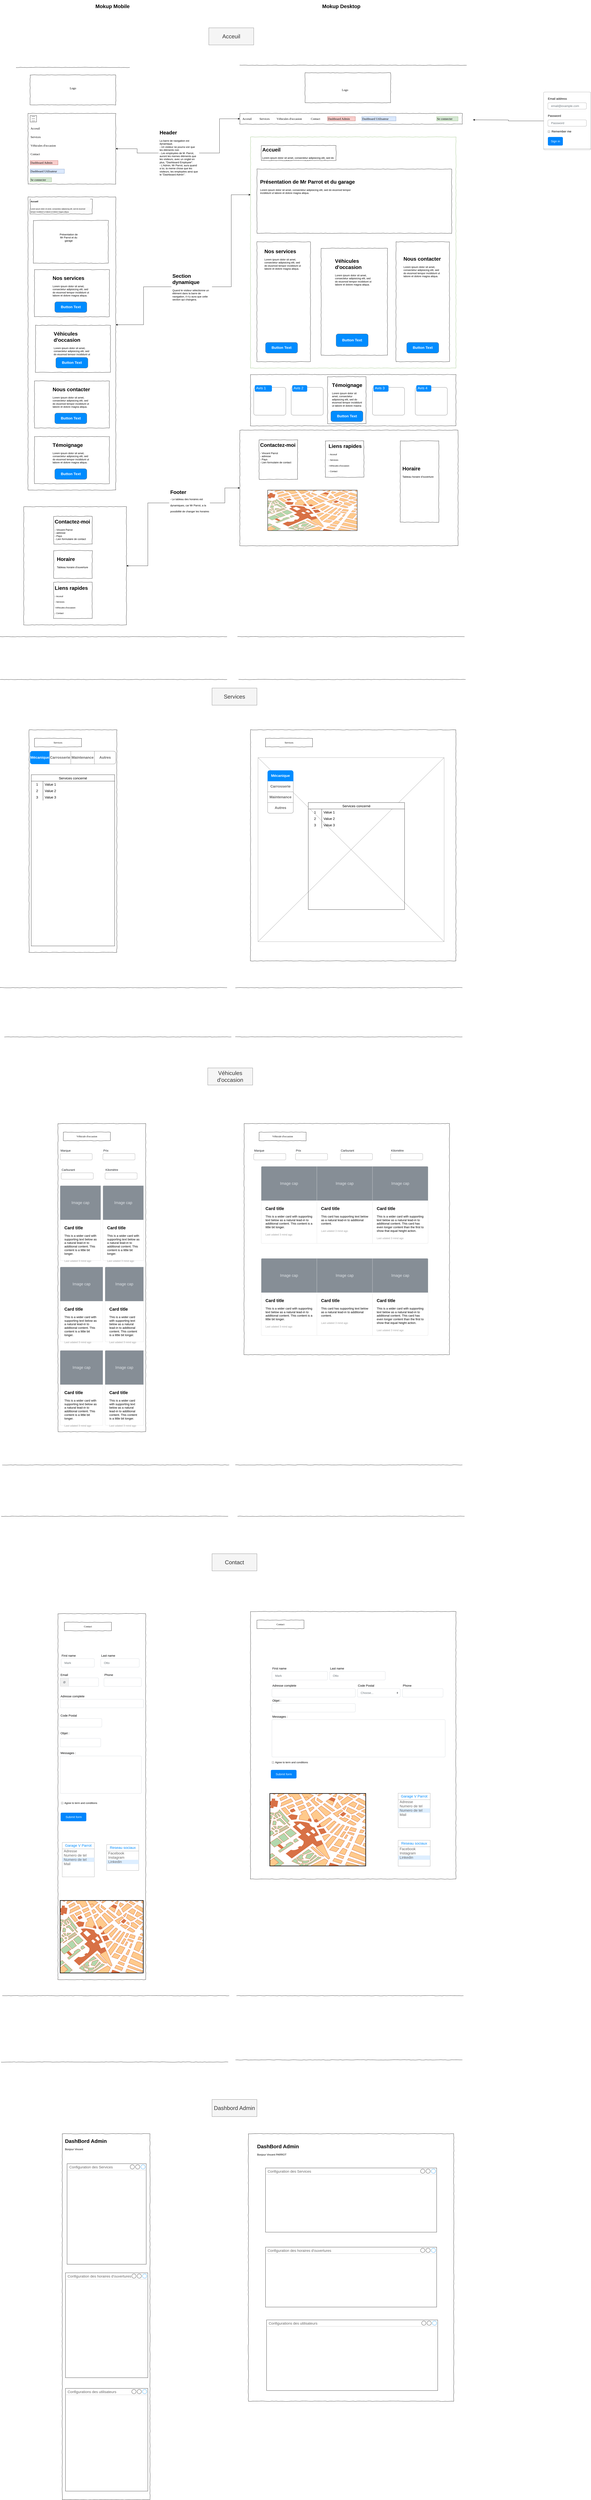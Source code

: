 <mxfile version="23.0.2" type="device">
  <diagram name="Page-1" id="03018318-947c-dd8e-b7a3-06fadd420f32">
    <mxGraphModel dx="3323" dy="3906" grid="1" gridSize="10" guides="1" tooltips="1" connect="1" arrows="1" fold="1" page="1" pageScale="1" pageWidth="1100" pageHeight="850" background="none" math="0" shadow="0">
      <root>
        <mxCell id="0" />
        <mxCell id="1" parent="0" />
        <mxCell id="joKZxz_EQ2yr1KU-Yp7v-136" value="" style="whiteSpace=wrap;html=1;rounded=0;shadow=0;labelBackgroundColor=none;strokeWidth=1;fontFamily=Verdana;fontSize=12;align=center;comic=1;" parent="1" vertex="1">
          <mxGeometry x="80" y="620" width="960" height="240" as="geometry" />
        </mxCell>
        <mxCell id="joKZxz_EQ2yr1KU-Yp7v-54" value="" style="whiteSpace=wrap;html=1;rounded=0;shadow=0;labelBackgroundColor=none;strokeWidth=1;fontFamily=Verdana;fontSize=12;align=center;comic=1;" parent="1" vertex="1">
          <mxGeometry x="-960" y="-210" width="410" height="1370" as="geometry" />
        </mxCell>
        <mxCell id="677b7b8949515195-9" value="" style="line;strokeWidth=1;html=1;rounded=0;shadow=0;labelBackgroundColor=none;fillColor=none;fontFamily=Verdana;fontSize=14;fontColor=#000000;align=center;comic=1;" parent="1" vertex="1">
          <mxGeometry x="-1015" y="-820" width="530" height="10" as="geometry" />
        </mxCell>
        <mxCell id="677b7b8949515195-10" value="" style="whiteSpace=wrap;html=1;rounded=0;shadow=0;labelBackgroundColor=none;strokeWidth=1;fontFamily=Verdana;fontSize=12;align=center;comic=1;" parent="1" vertex="1">
          <mxGeometry x="30" y="-600" width="1040" height="50" as="geometry" />
        </mxCell>
        <mxCell id="677b7b8949515195-11" value="Acceuil" style="text;html=1;points=[];align=left;verticalAlign=top;spacingTop=-4;fontSize=14;fontFamily=Verdana" parent="1" vertex="1">
          <mxGeometry x="40" y="-585" width="60" height="20" as="geometry" />
        </mxCell>
        <mxCell id="677b7b8949515195-12" value="Services" style="text;html=1;points=[];align=left;verticalAlign=top;spacingTop=-4;fontSize=14;fontFamily=Verdana" parent="1" vertex="1">
          <mxGeometry x="120" y="-585" width="60" height="20" as="geometry" />
        </mxCell>
        <mxCell id="677b7b8949515195-13" value="Véhicules d&#39;occasion" style="text;html=1;points=[];align=left;verticalAlign=top;spacingTop=-4;fontSize=14;fontFamily=Verdana" parent="1" vertex="1">
          <mxGeometry x="200" y="-585" width="150" height="20" as="geometry" />
        </mxCell>
        <mxCell id="677b7b8949515195-14" value="Contact" style="text;html=1;points=[];align=left;verticalAlign=top;spacingTop=-4;fontSize=14;fontFamily=Verdana" parent="1" vertex="1">
          <mxGeometry x="360" y="-585" width="60" height="20" as="geometry" />
        </mxCell>
        <mxCell id="hLtUcnZLx8B9XBv1_e37-2" value="Dashboard Admin" style="text;html=1;points=[];align=left;verticalAlign=top;spacingTop=-4;fontSize=14;fontFamily=Verdana;fillColor=#f8cecc;strokeColor=#b85450;" parent="1" vertex="1">
          <mxGeometry x="440" y="-585" width="130" height="20" as="geometry" />
        </mxCell>
        <mxCell id="hLtUcnZLx8B9XBv1_e37-3" value="Dashboard Utilisateur" style="text;html=1;points=[];align=left;verticalAlign=top;spacingTop=-4;fontSize=14;fontFamily=Verdana;fillColor=#dae8fc;strokeColor=#6c8ebf;" parent="1" vertex="1">
          <mxGeometry x="600" y="-585" width="160" height="20" as="geometry" />
        </mxCell>
        <mxCell id="hLtUcnZLx8B9XBv1_e37-4" value="Se connecter" style="text;html=1;points=[];align=left;verticalAlign=top;spacingTop=-4;fontSize=14;fontFamily=Verdana;fillColor=#d5e8d4;strokeColor=#82b366;" parent="1" vertex="1">
          <mxGeometry x="950" y="-585" width="100" height="20" as="geometry" />
        </mxCell>
        <mxCell id="hLtUcnZLx8B9XBv1_e37-5" value="" style="line;strokeWidth=1;html=1;rounded=0;shadow=0;labelBackgroundColor=none;fillColor=none;fontFamily=Verdana;fontSize=14;fontColor=#000000;align=center;comic=1;" parent="1" vertex="1">
          <mxGeometry x="20" y="1840" width="1060" height="10" as="geometry" />
        </mxCell>
        <mxCell id="joKZxz_EQ2yr1KU-Yp7v-1" value="" style="whiteSpace=wrap;html=1;rounded=0;shadow=0;labelBackgroundColor=none;strokeWidth=1;fontFamily=Verdana;fontSize=12;align=center;comic=1;" parent="1" vertex="1">
          <mxGeometry x="30" y="880" width="1020" height="540" as="geometry" />
        </mxCell>
        <mxCell id="joKZxz_EQ2yr1KU-Yp7v-2" value="" style="whiteSpace=wrap;html=1;rounded=0;shadow=0;labelBackgroundColor=none;strokeWidth=1;fontFamily=Verdana;fontSize=12;align=center;comic=1;" parent="1" vertex="1">
          <mxGeometry x="335" y="-790" width="400" height="140" as="geometry" />
        </mxCell>
        <mxCell id="joKZxz_EQ2yr1KU-Yp7v-4" value="Logo" style="text;html=1;points=[];align=left;verticalAlign=top;spacingTop=-4;fontSize=14;fontFamily=Verdana" parent="1" vertex="1">
          <mxGeometry x="505" y="-720" width="60" height="20" as="geometry" />
        </mxCell>
        <mxCell id="joKZxz_EQ2yr1KU-Yp7v-5" value="" style="whiteSpace=wrap;html=1;rounded=0;shadow=0;labelBackgroundColor=none;strokeWidth=1;fontFamily=Verdana;fontSize=12;align=center;comic=1;fillColor=default;strokeColor=#82b366;" parent="1" vertex="1">
          <mxGeometry x="80" y="-490" width="960" height="1080" as="geometry" />
        </mxCell>
        <mxCell id="joKZxz_EQ2yr1KU-Yp7v-27" style="edgeStyle=orthogonalEdgeStyle;rounded=0;orthogonalLoop=1;jettySize=auto;html=1;entryX=0;entryY=0.25;entryDx=0;entryDy=0;" parent="1" source="joKZxz_EQ2yr1KU-Yp7v-9" target="joKZxz_EQ2yr1KU-Yp7v-5" edge="1">
          <mxGeometry relative="1" as="geometry" />
        </mxCell>
        <mxCell id="joKZxz_EQ2yr1KU-Yp7v-9" value="&lt;h1&gt;Section dynamique&lt;/h1&gt;&lt;p&gt;Quand le visiteur sélectionne un élément dans la barre de navigation, il n&#39;y aura que cette section qui changera.&lt;/p&gt;" style="text;html=1;strokeColor=none;fillColor=none;spacing=5;spacingTop=-20;whiteSpace=wrap;overflow=hidden;rounded=0;" parent="1" vertex="1">
          <mxGeometry x="-290" y="140" width="190" height="140" as="geometry" />
        </mxCell>
        <mxCell id="joKZxz_EQ2yr1KU-Yp7v-10" value="" style="whiteSpace=wrap;html=1;rounded=0;shadow=0;labelBackgroundColor=none;strokeWidth=1;fillColor=none;fontFamily=Verdana;fontSize=12;align=center;comic=1;" parent="1" vertex="1">
          <mxGeometry x="120" y="925" width="180" height="185" as="geometry" />
        </mxCell>
        <mxCell id="joKZxz_EQ2yr1KU-Yp7v-11" value="" style="whiteSpace=wrap;html=1;rounded=0;shadow=0;labelBackgroundColor=none;strokeWidth=1;fillColor=none;fontFamily=Verdana;fontSize=12;align=center;comic=1;" parent="1" vertex="1">
          <mxGeometry x="780" y="930" width="180" height="380" as="geometry" />
        </mxCell>
        <mxCell id="joKZxz_EQ2yr1KU-Yp7v-12" value="" style="whiteSpace=wrap;html=1;rounded=0;shadow=0;labelBackgroundColor=none;strokeWidth=1;fillColor=none;fontFamily=Verdana;fontSize=12;align=center;comic=1;" parent="1" vertex="1">
          <mxGeometry x="430" y="930" width="180" height="170" as="geometry" />
        </mxCell>
        <mxCell id="joKZxz_EQ2yr1KU-Yp7v-13" value="&lt;h1&gt;Horaire&lt;/h1&gt;&lt;p&gt;Tableau horaire d&#39;ouverture&lt;/p&gt;" style="text;html=1;strokeColor=none;fillColor=none;spacing=5;spacingTop=-20;whiteSpace=wrap;overflow=hidden;rounded=0;" parent="1" vertex="1">
          <mxGeometry x="785" y="1040" width="165" height="110" as="geometry" />
        </mxCell>
        <mxCell id="joKZxz_EQ2yr1KU-Yp7v-14" value="&lt;h1&gt;Liens rapides&lt;/h1&gt;&lt;p style=&quot;&quot;&gt;&lt;font style=&quot;font-size: 11px;&quot;&gt;- &lt;/font&gt;&lt;font style=&quot;font-size: 10px;&quot;&gt;Acceuil&lt;/font&gt;&lt;/p&gt;&lt;p style=&quot;&quot;&gt;&lt;font style=&quot;font-size: 11px;&quot;&gt;- &lt;/font&gt;&lt;font style=&quot;font-size: 10px;&quot;&gt;Services&lt;/font&gt;&lt;/p&gt;&lt;p style=&quot;&quot;&gt;&lt;font style=&quot;font-size: 11px;&quot;&gt;-&lt;/font&gt;&lt;font style=&quot;font-size: 10px;&quot;&gt;Véhicules d&#39;occasion&lt;/font&gt;&lt;/p&gt;&lt;p style=&quot;&quot;&gt;&lt;font style=&quot;font-size: 11px;&quot;&gt;- &lt;/font&gt;&lt;font style=&quot;font-size: 10px;&quot;&gt;Contact&lt;/font&gt;&lt;/p&gt;" style="text;html=1;strokeColor=none;fillColor=none;spacing=5;spacingTop=-20;whiteSpace=wrap;overflow=hidden;rounded=0;" parent="1" vertex="1">
          <mxGeometry x="440" y="935" width="180" height="145" as="geometry" />
        </mxCell>
        <mxCell id="joKZxz_EQ2yr1KU-Yp7v-16" value="&lt;h1&gt;Contactez-moi&lt;/h1&gt;&lt;p&gt;- Vincent Parrot&lt;br&gt;- adresse&lt;br&gt;- Pays&lt;br&gt;- Lien formulaire de contact&lt;/p&gt;" style="text;html=1;strokeColor=none;fillColor=none;spacing=5;spacingTop=-20;whiteSpace=wrap;overflow=hidden;rounded=0;" parent="1" vertex="1">
          <mxGeometry x="120" y="930" width="180" height="120" as="geometry" />
        </mxCell>
        <mxCell id="joKZxz_EQ2yr1KU-Yp7v-34" value="&lt;h1&gt;Mokup Desktop&lt;br&gt;&lt;/h1&gt;" style="text;html=1;strokeColor=none;fillColor=none;spacing=5;spacingTop=-20;whiteSpace=wrap;overflow=hidden;rounded=0;" parent="1" vertex="1">
          <mxGeometry x="410" y="-1120" width="190" height="120" as="geometry" />
        </mxCell>
        <mxCell id="joKZxz_EQ2yr1KU-Yp7v-35" value="&lt;h1&gt;Mokup Mobile&lt;br&gt;&lt;/h1&gt;" style="text;html=1;strokeColor=none;fillColor=none;spacing=5;spacingTop=-20;whiteSpace=wrap;overflow=hidden;rounded=0;" parent="1" vertex="1">
          <mxGeometry x="-650" y="-1120" width="190" height="120" as="geometry" />
        </mxCell>
        <mxCell id="joKZxz_EQ2yr1KU-Yp7v-36" value="" style="line;strokeWidth=1;html=1;rounded=0;shadow=0;labelBackgroundColor=none;fillColor=none;fontFamily=Verdana;fontSize=14;fontColor=#000000;align=center;comic=1;" parent="1" vertex="1">
          <mxGeometry x="30" y="-830" width="1060" height="10" as="geometry" />
        </mxCell>
        <mxCell id="joKZxz_EQ2yr1KU-Yp7v-37" value="&#xa;&lt;span style=&quot;color: rgb(0, 0, 0); font-family: Verdana; font-size: 14px; font-style: normal; font-variant-ligatures: normal; font-variant-caps: normal; font-weight: 400; letter-spacing: normal; orphans: 2; text-align: left; text-indent: 0px; text-transform: none; widows: 2; word-spacing: 0px; -webkit-text-stroke-width: 0px; background-color: rgb(251, 251, 251); text-decoration-thickness: initial; text-decoration-style: initial; text-decoration-color: initial; float: none; display: inline !important;&quot;&gt;Logo&lt;/span&gt;&#xa;&#xa;" style="whiteSpace=wrap;html=1;rounded=0;shadow=0;labelBackgroundColor=none;strokeWidth=1;fontFamily=Verdana;fontSize=12;align=center;comic=1;" parent="1" vertex="1">
          <mxGeometry x="-950" y="-780" width="400" height="140" as="geometry" />
        </mxCell>
        <mxCell id="joKZxz_EQ2yr1KU-Yp7v-38" value="" style="whiteSpace=wrap;html=1;rounded=0;shadow=0;labelBackgroundColor=none;strokeWidth=1;fillColor=none;fontFamily=Verdana;fontSize=12;align=center;comic=1;" parent="1" vertex="1">
          <mxGeometry x="-960" y="-600" width="410" height="330" as="geometry" />
        </mxCell>
        <mxCell id="joKZxz_EQ2yr1KU-Yp7v-39" value="Acceuil" style="text;html=1;points=[];align=left;verticalAlign=top;spacingTop=-4;fontSize=14;fontFamily=Verdana" parent="1" vertex="1">
          <mxGeometry x="-950" y="-540" width="60" height="20" as="geometry" />
        </mxCell>
        <mxCell id="joKZxz_EQ2yr1KU-Yp7v-40" value="Services" style="text;html=1;points=[];align=left;verticalAlign=top;spacingTop=-4;fontSize=14;fontFamily=Verdana" parent="1" vertex="1">
          <mxGeometry x="-950" y="-500" width="60" height="20" as="geometry" />
        </mxCell>
        <mxCell id="joKZxz_EQ2yr1KU-Yp7v-41" value="Véhicules d&#39;occasion" style="text;html=1;points=[];align=left;verticalAlign=top;spacingTop=-4;fontSize=14;fontFamily=Verdana" parent="1" vertex="1">
          <mxGeometry x="-950" y="-460" width="150" height="20" as="geometry" />
        </mxCell>
        <mxCell id="joKZxz_EQ2yr1KU-Yp7v-42" value="Contact" style="text;html=1;points=[];align=left;verticalAlign=top;spacingTop=-4;fontSize=14;fontFamily=Verdana" parent="1" vertex="1">
          <mxGeometry x="-950" y="-420" width="60" height="20" as="geometry" />
        </mxCell>
        <mxCell id="joKZxz_EQ2yr1KU-Yp7v-43" value="Dashboard Admin" style="text;html=1;points=[];align=left;verticalAlign=top;spacingTop=-4;fontSize=14;fontFamily=Verdana;fillColor=#f8cecc;strokeColor=#b85450;" parent="1" vertex="1">
          <mxGeometry x="-950" y="-380" width="130" height="20" as="geometry" />
        </mxCell>
        <mxCell id="joKZxz_EQ2yr1KU-Yp7v-44" value="Dashboard Utilisateur" style="text;html=1;points=[];align=left;verticalAlign=top;spacingTop=-4;fontSize=14;fontFamily=Verdana;fillColor=#dae8fc;strokeColor=#6c8ebf;" parent="1" vertex="1">
          <mxGeometry x="-950" y="-340" width="160" height="20" as="geometry" />
        </mxCell>
        <mxCell id="joKZxz_EQ2yr1KU-Yp7v-45" value="Se connecter" style="text;html=1;points=[];align=left;verticalAlign=top;spacingTop=-4;fontSize=14;fontFamily=Verdana;fillColor=#d5e8d4;strokeColor=#82b366;" parent="1" vertex="1">
          <mxGeometry x="-950" y="-300" width="100" height="20" as="geometry" />
        </mxCell>
        <mxCell id="joKZxz_EQ2yr1KU-Yp7v-47" value="" style="whiteSpace=wrap;html=1;rounded=0;shadow=0;labelBackgroundColor=none;strokeWidth=1;fillColor=none;fontFamily=Verdana;fontSize=12;align=center;comic=1;" parent="1" vertex="1">
          <mxGeometry x="-950" y="-590" width="30" height="30" as="geometry" />
        </mxCell>
        <mxCell id="joKZxz_EQ2yr1KU-Yp7v-48" value="" style="endArrow=none;html=1;rounded=0;" parent="1" edge="1">
          <mxGeometry width="50" height="50" relative="1" as="geometry">
            <mxPoint x="-927.5" y="-575.1" as="sourcePoint" />
            <mxPoint x="-942.5" y="-574.9" as="targetPoint" />
          </mxGeometry>
        </mxCell>
        <mxCell id="joKZxz_EQ2yr1KU-Yp7v-49" value="" style="endArrow=none;html=1;rounded=0;jumpSize=1;" parent="1" edge="1">
          <mxGeometry width="50" height="50" relative="1" as="geometry">
            <mxPoint x="-927.5" y="-585" as="sourcePoint" />
            <mxPoint x="-942.5" y="-585" as="targetPoint" />
          </mxGeometry>
        </mxCell>
        <mxCell id="joKZxz_EQ2yr1KU-Yp7v-50" value="" style="endArrow=none;html=1;rounded=0;" parent="1" edge="1">
          <mxGeometry width="50" height="50" relative="1" as="geometry">
            <mxPoint x="-927.5" y="-565.0" as="sourcePoint" />
            <mxPoint x="-942.5" y="-564.95" as="targetPoint" />
          </mxGeometry>
        </mxCell>
        <mxCell id="joKZxz_EQ2yr1KU-Yp7v-51" value="" style="whiteSpace=wrap;html=1;rounded=0;shadow=0;labelBackgroundColor=none;strokeWidth=1;fillColor=none;fontFamily=Verdana;fontSize=12;align=center;comic=1;" parent="1" vertex="1">
          <mxGeometry x="-935" y="-100" width="350" height="200" as="geometry" />
        </mxCell>
        <mxCell id="joKZxz_EQ2yr1KU-Yp7v-52" value="" style="whiteSpace=wrap;html=1;rounded=0;shadow=0;labelBackgroundColor=none;strokeWidth=1;fillColor=none;fontFamily=Verdana;fontSize=12;align=center;comic=1;" parent="1" vertex="1">
          <mxGeometry x="-950" y="-200" width="290" height="70" as="geometry" />
        </mxCell>
        <mxCell id="joKZxz_EQ2yr1KU-Yp7v-56" value="Présentation de Mr Parrot et du garage" style="text;html=1;strokeColor=none;fillColor=none;align=center;verticalAlign=middle;whiteSpace=wrap;rounded=0;" parent="1" vertex="1">
          <mxGeometry x="-820" y="-52.5" width="100" height="65" as="geometry" />
        </mxCell>
        <mxCell id="joKZxz_EQ2yr1KU-Yp7v-57" value="" style="whiteSpace=wrap;html=1;rounded=0;shadow=0;labelBackgroundColor=none;strokeWidth=1;fillColor=none;fontFamily=Verdana;fontSize=12;align=center;comic=1;" parent="1" vertex="1">
          <mxGeometry x="-930" y="130" width="350" height="220" as="geometry" />
        </mxCell>
        <mxCell id="joKZxz_EQ2yr1KU-Yp7v-58" value="&lt;h1&gt;Nos services&lt;/h1&gt;&lt;p&gt;Lorem ipsum dolor sit amet, consectetur adipisicing elit, sed do eiusmod tempor incididunt ut labore et dolore magna aliqua.&lt;/p&gt;" style="text;html=1;strokeColor=none;fillColor=none;spacing=5;spacingTop=-20;whiteSpace=wrap;overflow=hidden;rounded=0;" parent="1" vertex="1">
          <mxGeometry x="-850" y="150" width="190" height="120" as="geometry" />
        </mxCell>
        <mxCell id="joKZxz_EQ2yr1KU-Yp7v-59" value="Button Text" style="strokeWidth=1;shadow=0;dashed=0;align=center;html=1;shape=mxgraph.mockup.buttons.button;strokeColor=#666666;fontColor=#ffffff;mainText=;buttonStyle=round;fontSize=17;fontStyle=1;fillColor=#008cff;whiteSpace=wrap;" parent="1" vertex="1">
          <mxGeometry x="-835" y="280" width="150" height="50" as="geometry" />
        </mxCell>
        <mxCell id="joKZxz_EQ2yr1KU-Yp7v-69" value="" style="whiteSpace=wrap;html=1;rounded=0;shadow=0;labelBackgroundColor=none;strokeWidth=1;fillColor=none;fontFamily=Verdana;fontSize=12;align=center;comic=1;" parent="1" vertex="1">
          <mxGeometry x="-925" y="390" width="350" height="220" as="geometry" />
        </mxCell>
        <mxCell id="joKZxz_EQ2yr1KU-Yp7v-70" value="&lt;h1&gt;Véhicules d&#39;occasion&lt;/h1&gt;&lt;p&gt;Lorem ipsum dolor sit amet, consectetur adipisicing elit, sed do eiusmod tempor incididunt ut labore et dolore magna aliqua.&lt;/p&gt;" style="text;html=1;strokeColor=none;fillColor=none;spacing=5;spacingTop=-20;whiteSpace=wrap;overflow=hidden;rounded=0;" parent="1" vertex="1">
          <mxGeometry x="-845" y="410" width="190" height="120" as="geometry" />
        </mxCell>
        <mxCell id="joKZxz_EQ2yr1KU-Yp7v-71" value="Button Text" style="strokeWidth=1;shadow=0;dashed=0;align=center;html=1;shape=mxgraph.mockup.buttons.button;strokeColor=#666666;fontColor=#ffffff;mainText=;buttonStyle=round;fontSize=17;fontStyle=1;fillColor=#008cff;whiteSpace=wrap;" parent="1" vertex="1">
          <mxGeometry x="-830" y="540" width="150" height="50" as="geometry" />
        </mxCell>
        <mxCell id="joKZxz_EQ2yr1KU-Yp7v-72" value="" style="whiteSpace=wrap;html=1;rounded=0;shadow=0;labelBackgroundColor=none;strokeWidth=1;fillColor=none;fontFamily=Verdana;fontSize=12;align=center;comic=1;" parent="1" vertex="1">
          <mxGeometry x="-930" y="650" width="350" height="220" as="geometry" />
        </mxCell>
        <mxCell id="joKZxz_EQ2yr1KU-Yp7v-73" value="&lt;h1&gt;Nous contacter&lt;/h1&gt;&lt;p&gt;Lorem ipsum dolor sit amet, consectetur adipisicing elit, sed do eiusmod tempor incididunt ut labore et dolore magna aliqua.&lt;/p&gt;" style="text;html=1;strokeColor=none;fillColor=none;spacing=5;spacingTop=-20;whiteSpace=wrap;overflow=hidden;rounded=0;" parent="1" vertex="1">
          <mxGeometry x="-850" y="670" width="190" height="120" as="geometry" />
        </mxCell>
        <mxCell id="joKZxz_EQ2yr1KU-Yp7v-74" value="Button Text" style="strokeWidth=1;shadow=0;dashed=0;align=center;html=1;shape=mxgraph.mockup.buttons.button;strokeColor=#666666;fontColor=#ffffff;mainText=;buttonStyle=round;fontSize=17;fontStyle=1;fillColor=#008cff;whiteSpace=wrap;" parent="1" vertex="1">
          <mxGeometry x="-835" y="800" width="150" height="50" as="geometry" />
        </mxCell>
        <mxCell id="joKZxz_EQ2yr1KU-Yp7v-75" value="" style="whiteSpace=wrap;html=1;rounded=0;shadow=0;labelBackgroundColor=none;strokeWidth=1;fillColor=none;fontFamily=Verdana;fontSize=12;align=center;comic=1;" parent="1" vertex="1">
          <mxGeometry x="-930" y="910" width="350" height="220" as="geometry" />
        </mxCell>
        <mxCell id="joKZxz_EQ2yr1KU-Yp7v-76" value="&lt;h1&gt;Témoignage&lt;/h1&gt;&lt;p&gt;Lorem ipsum dolor sit amet, consectetur adipisicing elit, sed do eiusmod tempor incididunt ut labore et dolore magna aliqua.&lt;/p&gt;" style="text;html=1;strokeColor=none;fillColor=none;spacing=5;spacingTop=-20;whiteSpace=wrap;overflow=hidden;rounded=0;" parent="1" vertex="1">
          <mxGeometry x="-850" y="930" width="190" height="120" as="geometry" />
        </mxCell>
        <mxCell id="joKZxz_EQ2yr1KU-Yp7v-77" value="Button Text" style="strokeWidth=1;shadow=0;dashed=0;align=center;html=1;shape=mxgraph.mockup.buttons.button;strokeColor=#666666;fontColor=#ffffff;mainText=;buttonStyle=round;fontSize=17;fontStyle=1;fillColor=#008cff;whiteSpace=wrap;" parent="1" vertex="1">
          <mxGeometry x="-835" y="1060" width="150" height="50" as="geometry" />
        </mxCell>
        <mxCell id="joKZxz_EQ2yr1KU-Yp7v-89" value="" style="line;strokeWidth=1;html=1;rounded=0;shadow=0;labelBackgroundColor=none;fillColor=none;fontFamily=Verdana;fontSize=14;fontColor=#000000;align=center;comic=1;" parent="1" vertex="1">
          <mxGeometry x="-1090" y="1840" width="1060" height="10" as="geometry" />
        </mxCell>
        <mxCell id="joKZxz_EQ2yr1KU-Yp7v-90" value="" style="whiteSpace=wrap;html=1;rounded=0;shadow=0;labelBackgroundColor=none;strokeWidth=1;fontFamily=Verdana;fontSize=12;align=center;comic=1;" parent="1" vertex="1">
          <mxGeometry x="-980" y="1237.5" width="480" height="552.5" as="geometry" />
        </mxCell>
        <mxCell id="joKZxz_EQ2yr1KU-Yp7v-91" value="" style="whiteSpace=wrap;html=1;rounded=0;shadow=0;labelBackgroundColor=none;strokeWidth=1;fillColor=none;fontFamily=Verdana;fontSize=12;align=center;comic=1;" parent="1" vertex="1">
          <mxGeometry x="-840" y="1282.5" width="180" height="130" as="geometry" />
        </mxCell>
        <mxCell id="joKZxz_EQ2yr1KU-Yp7v-92" value="" style="whiteSpace=wrap;html=1;rounded=0;shadow=0;labelBackgroundColor=none;strokeWidth=1;fillColor=none;fontFamily=Verdana;fontSize=12;align=center;comic=1;" parent="1" vertex="1">
          <mxGeometry x="-840" y="1442.5" width="180" height="130" as="geometry" />
        </mxCell>
        <mxCell id="joKZxz_EQ2yr1KU-Yp7v-93" value="" style="whiteSpace=wrap;html=1;rounded=0;shadow=0;labelBackgroundColor=none;strokeWidth=1;fillColor=none;fontFamily=Verdana;fontSize=12;align=center;comic=1;" parent="1" vertex="1">
          <mxGeometry x="-840" y="1590" width="180" height="170" as="geometry" />
        </mxCell>
        <mxCell id="joKZxz_EQ2yr1KU-Yp7v-94" value="&lt;h1&gt;Horaire&lt;/h1&gt;&lt;p&gt;Tableau horaire d&#39;ouverture&lt;/p&gt;" style="text;html=1;strokeColor=none;fillColor=none;spacing=5;spacingTop=-20;whiteSpace=wrap;overflow=hidden;rounded=0;" parent="1" vertex="1">
          <mxGeometry x="-830" y="1462.5" width="165" height="110" as="geometry" />
        </mxCell>
        <mxCell id="joKZxz_EQ2yr1KU-Yp7v-95" value="&lt;h1&gt;Liens rapides&lt;/h1&gt;&lt;p style=&quot;&quot;&gt;&lt;font style=&quot;font-size: 11px;&quot;&gt;- &lt;/font&gt;&lt;font style=&quot;font-size: 10px;&quot;&gt;Acceuil&lt;/font&gt;&lt;/p&gt;&lt;p style=&quot;&quot;&gt;&lt;font style=&quot;font-size: 11px;&quot;&gt;- &lt;/font&gt;&lt;font style=&quot;font-size: 10px;&quot;&gt;Services&lt;/font&gt;&lt;/p&gt;&lt;p style=&quot;&quot;&gt;&lt;font style=&quot;font-size: 11px;&quot;&gt;-&lt;/font&gt;&lt;font style=&quot;font-size: 10px;&quot;&gt;Véhicules d&#39;occasion&lt;/font&gt;&lt;/p&gt;&lt;p style=&quot;&quot;&gt;&lt;font style=&quot;font-size: 11px;&quot;&gt;- &lt;/font&gt;&lt;font style=&quot;font-size: 10px;&quot;&gt;Contact&lt;/font&gt;&lt;/p&gt;" style="text;html=1;strokeColor=none;fillColor=none;spacing=5;spacingTop=-20;whiteSpace=wrap;overflow=hidden;rounded=0;" parent="1" vertex="1">
          <mxGeometry x="-840" y="1597.5" width="180" height="145" as="geometry" />
        </mxCell>
        <mxCell id="joKZxz_EQ2yr1KU-Yp7v-96" value="&lt;h1&gt;Contactez-moi&lt;/h1&gt;&lt;p&gt;- Vincent Parrot&lt;br&gt;- adresse&lt;br&gt;- Pays&lt;br&gt;- Lien formulaire de contact&lt;/p&gt;" style="text;html=1;strokeColor=none;fillColor=none;spacing=5;spacingTop=-20;whiteSpace=wrap;overflow=hidden;rounded=0;" parent="1" vertex="1">
          <mxGeometry x="-840" y="1287.5" width="180" height="120" as="geometry" />
        </mxCell>
        <mxCell id="joKZxz_EQ2yr1KU-Yp7v-97" style="edgeStyle=orthogonalEdgeStyle;rounded=0;orthogonalLoop=1;jettySize=auto;html=1;entryX=1.001;entryY=0.436;entryDx=0;entryDy=0;entryPerimeter=0;" parent="1" source="joKZxz_EQ2yr1KU-Yp7v-9" target="joKZxz_EQ2yr1KU-Yp7v-54" edge="1">
          <mxGeometry relative="1" as="geometry" />
        </mxCell>
        <mxCell id="joKZxz_EQ2yr1KU-Yp7v-99" style="edgeStyle=orthogonalEdgeStyle;rounded=0;orthogonalLoop=1;jettySize=auto;html=1;entryX=0;entryY=0.5;entryDx=0;entryDy=0;" parent="1" source="joKZxz_EQ2yr1KU-Yp7v-98" target="677b7b8949515195-10" edge="1">
          <mxGeometry relative="1" as="geometry" />
        </mxCell>
        <mxCell id="joKZxz_EQ2yr1KU-Yp7v-100" style="edgeStyle=orthogonalEdgeStyle;rounded=0;orthogonalLoop=1;jettySize=auto;html=1;entryX=1;entryY=0.5;entryDx=0;entryDy=0;" parent="1" source="joKZxz_EQ2yr1KU-Yp7v-98" target="joKZxz_EQ2yr1KU-Yp7v-38" edge="1">
          <mxGeometry relative="1" as="geometry" />
        </mxCell>
        <mxCell id="joKZxz_EQ2yr1KU-Yp7v-98" value="&lt;h1&gt;Header&lt;/h1&gt;&lt;p&gt;La barre de navigation est dynamique.&lt;br&gt;- Un visiteur ne pourra voir que les éléments noir.&lt;br&gt;- Les employées de M. Parrot, auront les memes éléments que les visiteurs, avec un onglet en plus, &quot;Dashboard Employee&quot;.&lt;br&gt;- L&#39;Admin, Mr Parrot, aura quand a lui, la meme chose que les visiteurs, les employées ainsi que le &quot;Dashboard Admin&quot;.&lt;/p&gt;" style="text;html=1;strokeColor=none;fillColor=none;spacing=5;spacingTop=-20;whiteSpace=wrap;overflow=hidden;rounded=0;" parent="1" vertex="1">
          <mxGeometry x="-350" y="-530" width="190" height="230" as="geometry" />
        </mxCell>
        <mxCell id="joKZxz_EQ2yr1KU-Yp7v-102" style="edgeStyle=orthogonalEdgeStyle;rounded=0;orthogonalLoop=1;jettySize=auto;html=1;entryX=0;entryY=0.5;entryDx=0;entryDy=0;" parent="1" source="joKZxz_EQ2yr1KU-Yp7v-101" target="joKZxz_EQ2yr1KU-Yp7v-1" edge="1">
          <mxGeometry relative="1" as="geometry" />
        </mxCell>
        <mxCell id="joKZxz_EQ2yr1KU-Yp7v-103" style="edgeStyle=orthogonalEdgeStyle;rounded=0;orthogonalLoop=1;jettySize=auto;html=1;entryX=1;entryY=0.5;entryDx=0;entryDy=0;" parent="1" source="joKZxz_EQ2yr1KU-Yp7v-101" target="joKZxz_EQ2yr1KU-Yp7v-90" edge="1">
          <mxGeometry relative="1" as="geometry" />
        </mxCell>
        <mxCell id="joKZxz_EQ2yr1KU-Yp7v-101" value="&lt;h1&gt;&lt;span style=&quot;background-color: initial;&quot;&gt;Footer&lt;br&gt;&lt;/span&gt;&lt;span style=&quot;background-color: initial; font-size: 12px; font-weight: normal;&quot;&gt;- Le tableau des horaires est dynamiques, car Mr Parrot, a la possibilité de changer les horaires&lt;/span&gt;&lt;br&gt;&lt;/h1&gt;" style="text;html=1;strokeColor=none;fillColor=none;spacing=5;spacingTop=-20;whiteSpace=wrap;overflow=hidden;rounded=0;" parent="1" vertex="1">
          <mxGeometry x="-300" y="1150" width="190" height="140" as="geometry" />
        </mxCell>
        <mxCell id="joKZxz_EQ2yr1KU-Yp7v-105" value="" style="whiteSpace=wrap;html=1;rounded=0;shadow=0;labelBackgroundColor=none;strokeWidth=1;fillColor=none;fontFamily=Verdana;fontSize=12;align=center;comic=1;" parent="1" vertex="1">
          <mxGeometry x="130" y="-450" width="350" height="70" as="geometry" />
        </mxCell>
        <mxCell id="joKZxz_EQ2yr1KU-Yp7v-112" value="" style="whiteSpace=wrap;html=1;rounded=0;shadow=0;labelBackgroundColor=none;strokeWidth=1;fillColor=none;fontFamily=Verdana;fontSize=12;align=center;comic=1;" parent="1" vertex="1">
          <mxGeometry x="110" y="-340" width="910" height="300" as="geometry" />
        </mxCell>
        <mxCell id="joKZxz_EQ2yr1KU-Yp7v-113" value="&lt;h1&gt;Présentation de Mr Parrot et du garage&lt;br&gt;&lt;/h1&gt;&lt;p&gt;Lorem ipsum dolor sit amet, consectetur adipisicing elit, sed do eiusmod tempor incididunt ut labore et dolore magna aliqua.&lt;/p&gt;" style="text;html=1;strokeColor=none;fillColor=none;spacing=5;spacingTop=-20;whiteSpace=wrap;overflow=hidden;rounded=0;" parent="1" vertex="1">
          <mxGeometry x="120" y="-300" width="480" height="120" as="geometry" />
        </mxCell>
        <mxCell id="joKZxz_EQ2yr1KU-Yp7v-115" value="" style="whiteSpace=wrap;html=1;rounded=0;shadow=0;labelBackgroundColor=none;strokeWidth=1;fillColor=none;fontFamily=Verdana;fontSize=12;align=center;comic=1;" parent="1" vertex="1">
          <mxGeometry x="110" width="250" height="560" as="geometry" />
        </mxCell>
        <mxCell id="joKZxz_EQ2yr1KU-Yp7v-116" value="&lt;h1&gt;Nos services&lt;/h1&gt;&lt;p&gt;Lorem ipsum dolor sit amet, consectetur adipisicing elit, sed do eiusmod tempor incididunt ut labore et dolore magna aliqua.&lt;/p&gt;" style="text;html=1;strokeColor=none;fillColor=none;spacing=5;spacingTop=-20;whiteSpace=wrap;overflow=hidden;rounded=0;" parent="1" vertex="1">
          <mxGeometry x="140" y="25" width="190" height="400" as="geometry" />
        </mxCell>
        <mxCell id="joKZxz_EQ2yr1KU-Yp7v-117" value="Button Text" style="strokeWidth=1;shadow=0;dashed=0;align=center;html=1;shape=mxgraph.mockup.buttons.button;strokeColor=#666666;fontColor=#ffffff;mainText=;buttonStyle=round;fontSize=17;fontStyle=1;fillColor=#008cff;whiteSpace=wrap;" parent="1" vertex="1">
          <mxGeometry x="150" y="470" width="150" height="50" as="geometry" />
        </mxCell>
        <mxCell id="joKZxz_EQ2yr1KU-Yp7v-121" value="" style="whiteSpace=wrap;html=1;rounded=0;shadow=0;labelBackgroundColor=none;strokeWidth=1;fillColor=none;fontFamily=Verdana;fontSize=12;align=center;comic=1;" parent="1" vertex="1">
          <mxGeometry x="410" y="30" width="310" height="500" as="geometry" />
        </mxCell>
        <mxCell id="joKZxz_EQ2yr1KU-Yp7v-122" value="&lt;h1&gt;Véhicules d&#39;occasion&lt;/h1&gt;&lt;p&gt;Lorem ipsum dolor sit amet, consectetur adipisicing elit, sed do eiusmod tempor incididunt ut labore et dolore magna aliqua.&lt;/p&gt;" style="text;html=1;strokeColor=none;fillColor=none;spacing=5;spacingTop=-20;whiteSpace=wrap;overflow=hidden;rounded=0;" parent="1" vertex="1">
          <mxGeometry x="470" y="70" width="190" height="340" as="geometry" />
        </mxCell>
        <mxCell id="joKZxz_EQ2yr1KU-Yp7v-123" value="Button Text" style="strokeWidth=1;shadow=0;dashed=0;align=center;html=1;shape=mxgraph.mockup.buttons.button;strokeColor=#666666;fontColor=#ffffff;mainText=;buttonStyle=round;fontSize=17;fontStyle=1;fillColor=#008cff;whiteSpace=wrap;" parent="1" vertex="1">
          <mxGeometry x="480" y="430" width="150" height="60" as="geometry" />
        </mxCell>
        <mxCell id="joKZxz_EQ2yr1KU-Yp7v-124" value="" style="whiteSpace=wrap;html=1;rounded=0;shadow=0;labelBackgroundColor=none;strokeWidth=1;fillColor=none;fontFamily=Verdana;fontSize=12;align=center;comic=1;" parent="1" vertex="1">
          <mxGeometry x="760" width="250" height="560" as="geometry" />
        </mxCell>
        <mxCell id="joKZxz_EQ2yr1KU-Yp7v-125" value="&lt;h1&gt;Nous contacter&lt;/h1&gt;&lt;p&gt;Lorem ipsum dolor sit amet, consectetur adipisicing elit, sed do eiusmod tempor incididunt ut labore et dolore magna aliqua.&lt;/p&gt;" style="text;html=1;strokeColor=none;fillColor=none;spacing=5;spacingTop=-20;whiteSpace=wrap;overflow=hidden;rounded=0;" parent="1" vertex="1">
          <mxGeometry x="790" y="60" width="190" height="120" as="geometry" />
        </mxCell>
        <mxCell id="joKZxz_EQ2yr1KU-Yp7v-126" value="Button Text" style="strokeWidth=1;shadow=0;dashed=0;align=center;html=1;shape=mxgraph.mockup.buttons.button;strokeColor=#666666;fontColor=#ffffff;mainText=;buttonStyle=round;fontSize=17;fontStyle=1;fillColor=#008cff;whiteSpace=wrap;" parent="1" vertex="1">
          <mxGeometry x="810" y="470" width="150" height="50" as="geometry" />
        </mxCell>
        <mxCell id="joKZxz_EQ2yr1KU-Yp7v-130" value="" style="whiteSpace=wrap;html=1;rounded=0;shadow=0;labelBackgroundColor=none;strokeWidth=1;fillColor=none;fontFamily=Verdana;fontSize=12;align=center;comic=1;" parent="1" vertex="1">
          <mxGeometry x="440" y="630" width="180" height="220" as="geometry" />
        </mxCell>
        <mxCell id="joKZxz_EQ2yr1KU-Yp7v-131" value="&lt;h1&gt;Témoignage&lt;/h1&gt;&lt;p&gt;Lorem ipsum dolor sit amet, consectetur adipisicing elit, sed do eiusmod tempor incididunt ut labore et dolore magna aliqua.&lt;/p&gt;" style="text;html=1;strokeColor=none;fillColor=none;spacing=5;spacingTop=-20;whiteSpace=wrap;overflow=hidden;rounded=0;" parent="1" vertex="1">
          <mxGeometry x="455.5" y="650" width="150" height="120" as="geometry" />
        </mxCell>
        <mxCell id="joKZxz_EQ2yr1KU-Yp7v-132" value="Button Text" style="strokeWidth=1;shadow=0;dashed=0;align=center;html=1;shape=mxgraph.mockup.buttons.button;strokeColor=#666666;fontColor=#ffffff;mainText=;buttonStyle=round;fontSize=17;fontStyle=1;fillColor=#008cff;whiteSpace=wrap;" parent="1" vertex="1">
          <mxGeometry x="455.5" y="790" width="150" height="50" as="geometry" />
        </mxCell>
        <mxCell id="joKZxz_EQ2yr1KU-Yp7v-137" value="" style="shape=mxgraph.mockup.containers.marginRect;rectMarginTop=10;strokeColor=#666666;strokeWidth=1;dashed=0;rounded=1;arcSize=5;recursiveResize=0;html=1;whiteSpace=wrap;" parent="1" vertex="1">
          <mxGeometry x="95" y="670" width="150" height="140" as="geometry" />
        </mxCell>
        <mxCell id="joKZxz_EQ2yr1KU-Yp7v-138" value="Avis 1&amp;nbsp;" style="shape=rect;strokeColor=none;fillColor=#008cff;strokeWidth=1;dashed=0;rounded=1;arcSize=20;fontColor=#ffffff;fontSize=17;spacing=2;spacingTop=-2;align=left;autosize=1;spacingLeft=4;resizeWidth=0;resizeHeight=0;perimeter=none;html=1;whiteSpace=wrap;" parent="joKZxz_EQ2yr1KU-Yp7v-137" vertex="1">
          <mxGeometry x="5" width="80" height="30" as="geometry" />
        </mxCell>
        <mxCell id="joKZxz_EQ2yr1KU-Yp7v-139" value="" style="shape=mxgraph.mockup.containers.marginRect;rectMarginTop=10;strokeColor=#666666;strokeWidth=1;dashed=0;rounded=1;arcSize=5;recursiveResize=0;html=1;whiteSpace=wrap;" parent="1" vertex="1">
          <mxGeometry x="270" y="670" width="150" height="140" as="geometry" />
        </mxCell>
        <mxCell id="joKZxz_EQ2yr1KU-Yp7v-140" value="Avis 2" style="shape=rect;strokeColor=none;fillColor=#008cff;strokeWidth=1;dashed=0;rounded=1;arcSize=20;fontColor=#ffffff;fontSize=17;spacing=2;spacingTop=-2;align=left;autosize=1;spacingLeft=4;resizeWidth=0;resizeHeight=0;perimeter=none;html=1;whiteSpace=wrap;" parent="joKZxz_EQ2yr1KU-Yp7v-139" vertex="1">
          <mxGeometry x="5" width="70" height="30" as="geometry" />
        </mxCell>
        <mxCell id="joKZxz_EQ2yr1KU-Yp7v-141" value="" style="shape=mxgraph.mockup.containers.marginRect;rectMarginTop=10;strokeColor=#666666;strokeWidth=1;dashed=0;rounded=1;arcSize=5;recursiveResize=0;html=1;whiteSpace=wrap;" parent="1" vertex="1">
          <mxGeometry x="650" y="670" width="150" height="140" as="geometry" />
        </mxCell>
        <mxCell id="joKZxz_EQ2yr1KU-Yp7v-142" value="Avis 3" style="shape=rect;strokeColor=none;fillColor=#008cff;strokeWidth=1;dashed=0;rounded=1;arcSize=20;fontColor=#ffffff;fontSize=17;spacing=2;spacingTop=-2;align=left;autosize=1;spacingLeft=4;resizeWidth=0;resizeHeight=0;perimeter=none;html=1;whiteSpace=wrap;" parent="joKZxz_EQ2yr1KU-Yp7v-141" vertex="1">
          <mxGeometry x="5" width="70" height="30" as="geometry" />
        </mxCell>
        <mxCell id="joKZxz_EQ2yr1KU-Yp7v-143" value="" style="shape=mxgraph.mockup.containers.marginRect;rectMarginTop=10;strokeColor=#666666;strokeWidth=1;dashed=0;rounded=1;arcSize=5;recursiveResize=0;html=1;whiteSpace=wrap;" parent="1" vertex="1">
          <mxGeometry x="850" y="670" width="150" height="140" as="geometry" />
        </mxCell>
        <mxCell id="joKZxz_EQ2yr1KU-Yp7v-144" value="Avis 4" style="shape=rect;strokeColor=none;fillColor=#008cff;strokeWidth=1;dashed=0;rounded=1;arcSize=20;fontColor=#ffffff;fontSize=17;spacing=2;spacingTop=-2;align=left;autosize=1;spacingLeft=4;resizeWidth=0;resizeHeight=0;perimeter=none;html=1;whiteSpace=wrap;" parent="joKZxz_EQ2yr1KU-Yp7v-143" vertex="1">
          <mxGeometry x="5" width="70" height="30" as="geometry" />
        </mxCell>
        <mxCell id="joKZxz_EQ2yr1KU-Yp7v-145" value="&lt;font style=&quot;font-size: 26px;&quot;&gt;Acceuil&lt;/font&gt;" style="text;html=1;strokeColor=#666666;fillColor=#f5f5f5;align=center;verticalAlign=middle;whiteSpace=wrap;rounded=0;fontColor=#333333;" parent="1" vertex="1">
          <mxGeometry x="-115" y="-1000" width="210" height="80" as="geometry" />
        </mxCell>
        <mxCell id="joKZxz_EQ2yr1KU-Yp7v-146" value="&lt;font style=&quot;font-size: 26px;&quot;&gt;Services&lt;/font&gt;" style="text;html=1;strokeColor=#666666;fillColor=#f5f5f5;align=center;verticalAlign=middle;whiteSpace=wrap;rounded=0;fontColor=#333333;" parent="1" vertex="1">
          <mxGeometry x="-100" y="2085" width="210" height="80" as="geometry" />
        </mxCell>
        <mxCell id="joKZxz_EQ2yr1KU-Yp7v-147" value="" style="whiteSpace=wrap;html=1;rounded=0;shadow=0;labelBackgroundColor=none;strokeWidth=1;fontFamily=Verdana;fontSize=12;align=center;comic=1;" parent="1" vertex="1">
          <mxGeometry x="-955" y="2280" width="410" height="1040" as="geometry" />
        </mxCell>
        <mxCell id="joKZxz_EQ2yr1KU-Yp7v-148" value="Services" style="whiteSpace=wrap;html=1;rounded=0;shadow=0;labelBackgroundColor=none;strokeWidth=1;fillColor=none;fontFamily=Verdana;fontSize=12;align=center;comic=1;" parent="1" vertex="1">
          <mxGeometry x="-930" y="2320" width="220" height="40" as="geometry" />
        </mxCell>
        <mxCell id="joKZxz_EQ2yr1KU-Yp7v-149" value="" style="whiteSpace=wrap;html=1;rounded=0;shadow=0;labelBackgroundColor=none;strokeWidth=1;fontFamily=Verdana;fontSize=12;align=center;comic=1;" parent="1" vertex="1">
          <mxGeometry x="80" y="2280" width="960" height="1080" as="geometry" />
        </mxCell>
        <mxCell id="joKZxz_EQ2yr1KU-Yp7v-150" value="Services" style="whiteSpace=wrap;html=1;rounded=0;shadow=0;labelBackgroundColor=none;strokeWidth=1;fillColor=none;fontFamily=Verdana;fontSize=12;align=center;comic=1;" parent="1" vertex="1">
          <mxGeometry x="150" y="2320" width="220" height="40" as="geometry" />
        </mxCell>
        <mxCell id="u0NLdab73G7xsdPlaEeC-1" value="" style="verticalLabelPosition=bottom;shadow=0;dashed=0;align=center;html=1;verticalAlign=top;strokeWidth=1;shape=mxgraph.mockup.misc.map;" parent="1" vertex="1">
          <mxGeometry x="160" y="1160" width="420" height="190" as="geometry" />
        </mxCell>
        <mxCell id="u0NLdab73G7xsdPlaEeC-2" value="" style="verticalLabelPosition=bottom;shadow=0;dashed=0;align=center;html=1;verticalAlign=top;strokeWidth=1;shape=mxgraph.mockup.graphics.simpleIcon;strokeColor=#999999;" parent="1" vertex="1">
          <mxGeometry x="115" y="2410" width="870" height="860" as="geometry" />
        </mxCell>
        <mxCell id="u0NLdab73G7xsdPlaEeC-4" value="" style="strokeWidth=1;shadow=0;dashed=0;align=center;html=1;shape=mxgraph.mockup.rrect;rSize=10;strokeColor=#666666;" parent="1" vertex="1">
          <mxGeometry x="160" y="2470" width="120" height="200" as="geometry" />
        </mxCell>
        <mxCell id="u0NLdab73G7xsdPlaEeC-5" value="Carrosserie" style="strokeColor=inherit;fillColor=inherit;gradientColor=inherit;strokeWidth=1;shadow=0;dashed=0;align=center;html=1;shape=mxgraph.mockup.rrect;rSize=0;fontSize=17;fontColor=#666666;fontStyle=1;resizeWidth=1;whiteSpace=wrap;" parent="u0NLdab73G7xsdPlaEeC-4" vertex="1">
          <mxGeometry width="120" height="50" relative="1" as="geometry">
            <mxPoint y="50" as="offset" />
          </mxGeometry>
        </mxCell>
        <mxCell id="u0NLdab73G7xsdPlaEeC-6" value="Maintenance" style="strokeColor=inherit;fillColor=inherit;gradientColor=inherit;strokeWidth=1;shadow=0;dashed=0;align=center;html=1;shape=mxgraph.mockup.rrect;rSize=0;fontSize=17;fontColor=#666666;fontStyle=1;resizeWidth=1;whiteSpace=wrap;" parent="u0NLdab73G7xsdPlaEeC-4" vertex="1">
          <mxGeometry width="120" height="50" relative="1" as="geometry">
            <mxPoint y="100" as="offset" />
          </mxGeometry>
        </mxCell>
        <mxCell id="u0NLdab73G7xsdPlaEeC-7" value="Autres" style="strokeColor=inherit;fillColor=inherit;gradientColor=inherit;strokeWidth=1;shadow=0;dashed=0;align=center;html=1;shape=mxgraph.mockup.bottomButton;rSize=10;fontSize=17;fontColor=#666666;fontStyle=1;resizeWidth=1;whiteSpace=wrap;" parent="u0NLdab73G7xsdPlaEeC-4" vertex="1">
          <mxGeometry y="1" width="120" height="50" relative="1" as="geometry">
            <mxPoint y="-50" as="offset" />
          </mxGeometry>
        </mxCell>
        <mxCell id="u0NLdab73G7xsdPlaEeC-8" value="Mécanique" style="strokeWidth=1;shadow=0;dashed=0;align=center;html=1;shape=mxgraph.mockup.topButton;rSize=10;fontSize=17;fontColor=#ffffff;fontStyle=1;fillColor=#008cff;strokeColor=#008cff;resizeWidth=1;whiteSpace=wrap;" parent="u0NLdab73G7xsdPlaEeC-4" vertex="1">
          <mxGeometry width="120" height="50" relative="1" as="geometry" />
        </mxCell>
        <mxCell id="u0NLdab73G7xsdPlaEeC-9" value="Services concerné" style="shape=table;startSize=30;container=1;collapsible=0;childLayout=tableLayout;fixedRows=1;rowLines=0;fontStyle=0;strokeColor=default;fontSize=16;" parent="1" vertex="1">
          <mxGeometry x="350" y="2620" width="450" height="500" as="geometry" />
        </mxCell>
        <mxCell id="u0NLdab73G7xsdPlaEeC-10" value="" style="shape=tableRow;horizontal=0;startSize=0;swimlaneHead=0;swimlaneBody=0;top=0;left=0;bottom=0;right=0;collapsible=0;dropTarget=0;fillColor=none;points=[[0,0.5],[1,0.5]];portConstraint=eastwest;strokeColor=inherit;fontSize=16;" parent="u0NLdab73G7xsdPlaEeC-9" vertex="1">
          <mxGeometry y="30" width="450" height="30" as="geometry" />
        </mxCell>
        <mxCell id="u0NLdab73G7xsdPlaEeC-11" value="1" style="shape=partialRectangle;html=1;whiteSpace=wrap;connectable=0;fillColor=none;top=0;left=0;bottom=0;right=0;overflow=hidden;pointerEvents=1;strokeColor=inherit;fontSize=16;" parent="u0NLdab73G7xsdPlaEeC-10" vertex="1">
          <mxGeometry width="63" height="30" as="geometry">
            <mxRectangle width="63" height="30" as="alternateBounds" />
          </mxGeometry>
        </mxCell>
        <mxCell id="u0NLdab73G7xsdPlaEeC-12" value="Value 1" style="shape=partialRectangle;html=1;whiteSpace=wrap;connectable=0;fillColor=none;top=0;left=0;bottom=0;right=0;align=left;spacingLeft=6;overflow=hidden;strokeColor=inherit;fontSize=16;" parent="u0NLdab73G7xsdPlaEeC-10" vertex="1">
          <mxGeometry x="63" width="387" height="30" as="geometry">
            <mxRectangle width="387" height="30" as="alternateBounds" />
          </mxGeometry>
        </mxCell>
        <mxCell id="u0NLdab73G7xsdPlaEeC-13" value="" style="shape=tableRow;horizontal=0;startSize=0;swimlaneHead=0;swimlaneBody=0;top=0;left=0;bottom=0;right=0;collapsible=0;dropTarget=0;fillColor=none;points=[[0,0.5],[1,0.5]];portConstraint=eastwest;strokeColor=inherit;fontSize=16;" parent="u0NLdab73G7xsdPlaEeC-9" vertex="1">
          <mxGeometry y="60" width="450" height="30" as="geometry" />
        </mxCell>
        <mxCell id="u0NLdab73G7xsdPlaEeC-14" value="2" style="shape=partialRectangle;html=1;whiteSpace=wrap;connectable=0;fillColor=none;top=0;left=0;bottom=0;right=0;overflow=hidden;strokeColor=inherit;fontSize=16;" parent="u0NLdab73G7xsdPlaEeC-13" vertex="1">
          <mxGeometry width="63" height="30" as="geometry">
            <mxRectangle width="63" height="30" as="alternateBounds" />
          </mxGeometry>
        </mxCell>
        <mxCell id="u0NLdab73G7xsdPlaEeC-15" value="Value 2" style="shape=partialRectangle;html=1;whiteSpace=wrap;connectable=0;fillColor=none;top=0;left=0;bottom=0;right=0;align=left;spacingLeft=6;overflow=hidden;strokeColor=inherit;fontSize=16;" parent="u0NLdab73G7xsdPlaEeC-13" vertex="1">
          <mxGeometry x="63" width="387" height="30" as="geometry">
            <mxRectangle width="387" height="30" as="alternateBounds" />
          </mxGeometry>
        </mxCell>
        <mxCell id="u0NLdab73G7xsdPlaEeC-16" value="" style="shape=tableRow;horizontal=0;startSize=0;swimlaneHead=0;swimlaneBody=0;top=0;left=0;bottom=0;right=0;collapsible=0;dropTarget=0;fillColor=none;points=[[0,0.5],[1,0.5]];portConstraint=eastwest;strokeColor=inherit;fontSize=16;" parent="u0NLdab73G7xsdPlaEeC-9" vertex="1">
          <mxGeometry y="90" width="450" height="30" as="geometry" />
        </mxCell>
        <mxCell id="u0NLdab73G7xsdPlaEeC-17" value="3" style="shape=partialRectangle;html=1;whiteSpace=wrap;connectable=0;fillColor=none;top=0;left=0;bottom=0;right=0;overflow=hidden;strokeColor=inherit;fontSize=16;" parent="u0NLdab73G7xsdPlaEeC-16" vertex="1">
          <mxGeometry width="63" height="30" as="geometry">
            <mxRectangle width="63" height="30" as="alternateBounds" />
          </mxGeometry>
        </mxCell>
        <mxCell id="u0NLdab73G7xsdPlaEeC-18" value="Value 3" style="shape=partialRectangle;html=1;whiteSpace=wrap;connectable=0;fillColor=none;top=0;left=0;bottom=0;right=0;align=left;spacingLeft=6;overflow=hidden;strokeColor=inherit;fontSize=16;" parent="u0NLdab73G7xsdPlaEeC-16" vertex="1">
          <mxGeometry x="63" width="387" height="30" as="geometry">
            <mxRectangle width="387" height="30" as="alternateBounds" />
          </mxGeometry>
        </mxCell>
        <mxCell id="u0NLdab73G7xsdPlaEeC-19" value="&lt;h1 style=&quot;border-color: var(--border-color);&quot;&gt;Accueil&lt;br style=&quot;border-color: var(--border-color);&quot;&gt;&lt;/h1&gt;&lt;h1&gt;&lt;p style=&quot;border-color: var(--border-color); font-size: 12px; font-weight: 400;&quot;&gt;Lorem ipsum dolor sit amet, consectetur adipisicing elit, sed do eiusmod tempor incididunt ut labore et dolore magna aliqua.&lt;/p&gt;&lt;/h1&gt;" style="text;html=1;strokeColor=none;fillColor=none;spacing=5;spacingTop=-20;whiteSpace=wrap;overflow=hidden;rounded=0;" parent="1" vertex="1">
          <mxGeometry x="130" y="-450" width="350" height="70" as="geometry" />
        </mxCell>
        <mxCell id="u0NLdab73G7xsdPlaEeC-20" value="&lt;h1 style=&quot;border-color: var(--border-color); color: rgb(0, 0, 0); font-family: Helvetica; font-style: normal; font-variant-ligatures: normal; font-variant-caps: normal; letter-spacing: normal; orphans: 2; text-align: left; text-indent: 0px; text-transform: none; widows: 2; word-spacing: 0px; -webkit-text-stroke-width: 0px; background-color: rgb(251, 251, 251); text-decoration-thickness: initial; text-decoration-style: initial; text-decoration-color: initial;&quot;&gt;&lt;font style=&quot;font-size: 10px;&quot;&gt;Accueil&lt;br style=&quot;border-color: var(--border-color);&quot;&gt;&lt;/font&gt;&lt;/h1&gt;&lt;p style=&quot;border-color: var(--border-color); color: rgb(0, 0, 0); font-family: Helvetica; font-style: normal; font-variant-ligatures: normal; font-variant-caps: normal; font-weight: 400; letter-spacing: normal; orphans: 2; text-align: left; text-indent: 0px; text-transform: none; widows: 2; word-spacing: 0px; -webkit-text-stroke-width: 0px; background-color: rgb(251, 251, 251); text-decoration-thickness: initial; text-decoration-style: initial; text-decoration-color: initial;&quot;&gt;&lt;font style=&quot;font-size: 8px;&quot;&gt;Lorem ipsum dolor sit amet, consectetur adipisicing elit, sed do eiusmod tempor incididunt ut labore et dolore magna aliqua.&lt;/font&gt;&lt;/p&gt;" style="text;whiteSpace=wrap;html=1;" parent="1" vertex="1">
          <mxGeometry x="-950" y="-230" width="280" height="60" as="geometry" />
        </mxCell>
        <mxCell id="u0NLdab73G7xsdPlaEeC-26" value="" style="strokeWidth=1;shadow=0;dashed=0;align=center;html=1;shape=mxgraph.mockup.rrect;rSize=10;fillColor=#ffffff;strokeColor=#666666;" parent="1" vertex="1">
          <mxGeometry x="-950" y="2380" width="400" height="60" as="geometry" />
        </mxCell>
        <mxCell id="u0NLdab73G7xsdPlaEeC-27" value="Carrosserie" style="strokeColor=inherit;fillColor=inherit;gradientColor=inherit;strokeWidth=1;shadow=0;dashed=0;align=center;html=1;shape=mxgraph.mockup.rrect;rSize=0;fontSize=17;fontColor=#666666;fontStyle=1;resizeHeight=1;whiteSpace=wrap;" parent="u0NLdab73G7xsdPlaEeC-26" vertex="1">
          <mxGeometry width="100" height="60" relative="1" as="geometry">
            <mxPoint x="90" as="offset" />
          </mxGeometry>
        </mxCell>
        <mxCell id="u0NLdab73G7xsdPlaEeC-28" value="Maintenance" style="strokeColor=inherit;fillColor=inherit;gradientColor=inherit;strokeWidth=1;shadow=0;dashed=0;align=center;html=1;shape=mxgraph.mockup.rrect;rSize=0;fontSize=17;fontColor=#666666;fontStyle=1;resizeHeight=1;whiteSpace=wrap;" parent="u0NLdab73G7xsdPlaEeC-26" vertex="1">
          <mxGeometry width="110" height="60" relative="1" as="geometry">
            <mxPoint x="190" as="offset" />
          </mxGeometry>
        </mxCell>
        <mxCell id="u0NLdab73G7xsdPlaEeC-29" value="Autres" style="strokeColor=inherit;fillColor=inherit;gradientColor=inherit;strokeWidth=1;shadow=0;dashed=0;align=center;html=1;shape=mxgraph.mockup.rightButton;rSize=10;fontSize=17;fontColor=#666666;fontStyle=1;resizeHeight=1;whiteSpace=wrap;" parent="u0NLdab73G7xsdPlaEeC-26" vertex="1">
          <mxGeometry x="1" width="100" height="60" relative="1" as="geometry">
            <mxPoint x="-100" as="offset" />
          </mxGeometry>
        </mxCell>
        <mxCell id="u0NLdab73G7xsdPlaEeC-30" value="Mécanique" style="strokeWidth=1;shadow=0;dashed=0;align=center;html=1;shape=mxgraph.mockup.leftButton;rSize=10;fontSize=17;fontColor=#ffffff;fontStyle=1;fillColor=#008cff;strokeColor=#008cff;resizeHeight=1;whiteSpace=wrap;" parent="u0NLdab73G7xsdPlaEeC-26" vertex="1">
          <mxGeometry width="90" height="60" relative="1" as="geometry" />
        </mxCell>
        <mxCell id="u0NLdab73G7xsdPlaEeC-31" value="Services concerné" style="shape=table;startSize=30;container=1;collapsible=0;childLayout=tableLayout;fixedRows=1;rowLines=0;fontStyle=0;strokeColor=default;fontSize=16;" parent="1" vertex="1">
          <mxGeometry x="-945" y="2490" width="390" height="800" as="geometry" />
        </mxCell>
        <mxCell id="u0NLdab73G7xsdPlaEeC-32" value="" style="shape=tableRow;horizontal=0;startSize=0;swimlaneHead=0;swimlaneBody=0;top=0;left=0;bottom=0;right=0;collapsible=0;dropTarget=0;fillColor=none;points=[[0,0.5],[1,0.5]];portConstraint=eastwest;strokeColor=inherit;fontSize=16;" parent="u0NLdab73G7xsdPlaEeC-31" vertex="1">
          <mxGeometry y="30" width="390" height="30" as="geometry" />
        </mxCell>
        <mxCell id="u0NLdab73G7xsdPlaEeC-33" value="1" style="shape=partialRectangle;html=1;whiteSpace=wrap;connectable=0;fillColor=none;top=0;left=0;bottom=0;right=0;overflow=hidden;pointerEvents=1;strokeColor=inherit;fontSize=16;" parent="u0NLdab73G7xsdPlaEeC-32" vertex="1">
          <mxGeometry width="55" height="30" as="geometry">
            <mxRectangle width="55" height="30" as="alternateBounds" />
          </mxGeometry>
        </mxCell>
        <mxCell id="u0NLdab73G7xsdPlaEeC-34" value="Value 1" style="shape=partialRectangle;html=1;whiteSpace=wrap;connectable=0;fillColor=none;top=0;left=0;bottom=0;right=0;align=left;spacingLeft=6;overflow=hidden;strokeColor=inherit;fontSize=16;" parent="u0NLdab73G7xsdPlaEeC-32" vertex="1">
          <mxGeometry x="55" width="335" height="30" as="geometry">
            <mxRectangle width="335" height="30" as="alternateBounds" />
          </mxGeometry>
        </mxCell>
        <mxCell id="u0NLdab73G7xsdPlaEeC-35" value="" style="shape=tableRow;horizontal=0;startSize=0;swimlaneHead=0;swimlaneBody=0;top=0;left=0;bottom=0;right=0;collapsible=0;dropTarget=0;fillColor=none;points=[[0,0.5],[1,0.5]];portConstraint=eastwest;strokeColor=inherit;fontSize=16;" parent="u0NLdab73G7xsdPlaEeC-31" vertex="1">
          <mxGeometry y="60" width="390" height="30" as="geometry" />
        </mxCell>
        <mxCell id="u0NLdab73G7xsdPlaEeC-36" value="2" style="shape=partialRectangle;html=1;whiteSpace=wrap;connectable=0;fillColor=none;top=0;left=0;bottom=0;right=0;overflow=hidden;strokeColor=inherit;fontSize=16;" parent="u0NLdab73G7xsdPlaEeC-35" vertex="1">
          <mxGeometry width="55" height="30" as="geometry">
            <mxRectangle width="55" height="30" as="alternateBounds" />
          </mxGeometry>
        </mxCell>
        <mxCell id="u0NLdab73G7xsdPlaEeC-37" value="Value 2" style="shape=partialRectangle;html=1;whiteSpace=wrap;connectable=0;fillColor=none;top=0;left=0;bottom=0;right=0;align=left;spacingLeft=6;overflow=hidden;strokeColor=inherit;fontSize=16;" parent="u0NLdab73G7xsdPlaEeC-35" vertex="1">
          <mxGeometry x="55" width="335" height="30" as="geometry">
            <mxRectangle width="335" height="30" as="alternateBounds" />
          </mxGeometry>
        </mxCell>
        <mxCell id="u0NLdab73G7xsdPlaEeC-38" value="" style="shape=tableRow;horizontal=0;startSize=0;swimlaneHead=0;swimlaneBody=0;top=0;left=0;bottom=0;right=0;collapsible=0;dropTarget=0;fillColor=none;points=[[0,0.5],[1,0.5]];portConstraint=eastwest;strokeColor=inherit;fontSize=16;" parent="u0NLdab73G7xsdPlaEeC-31" vertex="1">
          <mxGeometry y="90" width="390" height="30" as="geometry" />
        </mxCell>
        <mxCell id="u0NLdab73G7xsdPlaEeC-39" value="3" style="shape=partialRectangle;html=1;whiteSpace=wrap;connectable=0;fillColor=none;top=0;left=0;bottom=0;right=0;overflow=hidden;strokeColor=inherit;fontSize=16;" parent="u0NLdab73G7xsdPlaEeC-38" vertex="1">
          <mxGeometry width="55" height="30" as="geometry">
            <mxRectangle width="55" height="30" as="alternateBounds" />
          </mxGeometry>
        </mxCell>
        <mxCell id="u0NLdab73G7xsdPlaEeC-40" value="Value 3" style="shape=partialRectangle;html=1;whiteSpace=wrap;connectable=0;fillColor=none;top=0;left=0;bottom=0;right=0;align=left;spacingLeft=6;overflow=hidden;strokeColor=inherit;fontSize=16;" parent="u0NLdab73G7xsdPlaEeC-38" vertex="1">
          <mxGeometry x="55" width="335" height="30" as="geometry">
            <mxRectangle width="335" height="30" as="alternateBounds" />
          </mxGeometry>
        </mxCell>
        <mxCell id="u0NLdab73G7xsdPlaEeC-41" value="&lt;font style=&quot;font-size: 26px;&quot;&gt;Véhicules d&#39;occasion&lt;/font&gt;" style="text;html=1;strokeColor=#666666;fillColor=#f5f5f5;align=center;verticalAlign=middle;whiteSpace=wrap;rounded=0;fontColor=#333333;" parent="1" vertex="1">
          <mxGeometry x="-120" y="3860" width="210" height="80" as="geometry" />
        </mxCell>
        <mxCell id="u0NLdab73G7xsdPlaEeC-42" value="" style="line;strokeWidth=1;html=1;rounded=0;shadow=0;labelBackgroundColor=none;fillColor=none;fontFamily=Verdana;fontSize=14;fontColor=#000000;align=center;comic=1;" parent="1" vertex="1">
          <mxGeometry x="25" y="2040" width="1060" height="10" as="geometry" />
        </mxCell>
        <mxCell id="u0NLdab73G7xsdPlaEeC-43" value="" style="line;strokeWidth=1;html=1;rounded=0;shadow=0;labelBackgroundColor=none;fillColor=none;fontFamily=Verdana;fontSize=14;fontColor=#000000;align=center;comic=1;" parent="1" vertex="1">
          <mxGeometry x="-1090" y="2040" width="1060" height="10" as="geometry" />
        </mxCell>
        <mxCell id="u0NLdab73G7xsdPlaEeC-44" value="" style="line;strokeWidth=1;html=1;rounded=0;shadow=0;labelBackgroundColor=none;fillColor=none;fontFamily=Verdana;fontSize=14;fontColor=#000000;align=center;comic=1;" parent="1" vertex="1">
          <mxGeometry x="10" y="3480" width="1060" height="10" as="geometry" />
        </mxCell>
        <mxCell id="u0NLdab73G7xsdPlaEeC-45" value="" style="line;strokeWidth=1;html=1;rounded=0;shadow=0;labelBackgroundColor=none;fillColor=none;fontFamily=Verdana;fontSize=14;fontColor=#000000;align=center;comic=1;" parent="1" vertex="1">
          <mxGeometry x="-1090" y="3480" width="1060" height="10" as="geometry" />
        </mxCell>
        <mxCell id="u0NLdab73G7xsdPlaEeC-46" value="" style="line;strokeWidth=1;html=1;rounded=0;shadow=0;labelBackgroundColor=none;fillColor=none;fontFamily=Verdana;fontSize=14;fontColor=#000000;align=center;comic=1;" parent="1" vertex="1">
          <mxGeometry x="10" y="3710" width="1060" height="10" as="geometry" />
        </mxCell>
        <mxCell id="u0NLdab73G7xsdPlaEeC-47" value="" style="line;strokeWidth=1;html=1;rounded=0;shadow=0;labelBackgroundColor=none;fillColor=none;fontFamily=Verdana;fontSize=14;fontColor=#000000;align=center;comic=1;" parent="1" vertex="1">
          <mxGeometry x="-1070" y="3710" width="1060" height="10" as="geometry" />
        </mxCell>
        <mxCell id="u0NLdab73G7xsdPlaEeC-48" value="" style="whiteSpace=wrap;html=1;rounded=0;shadow=0;labelBackgroundColor=none;strokeWidth=1;fontFamily=Verdana;fontSize=12;align=center;comic=1;" parent="1" vertex="1">
          <mxGeometry x="50" y="4120" width="960" height="1080" as="geometry" />
        </mxCell>
        <mxCell id="u0NLdab73G7xsdPlaEeC-49" value="Véhicule d&#39;occasion" style="whiteSpace=wrap;html=1;rounded=0;shadow=0;labelBackgroundColor=none;strokeWidth=1;fillColor=none;fontFamily=Verdana;fontSize=12;align=center;comic=1;" parent="1" vertex="1">
          <mxGeometry x="120" y="4160" width="220" height="40" as="geometry" />
        </mxCell>
        <mxCell id="u0NLdab73G7xsdPlaEeC-50" value="" style="whiteSpace=wrap;html=1;rounded=0;shadow=0;labelBackgroundColor=none;strokeWidth=1;fontFamily=Verdana;fontSize=12;align=center;comic=1;" parent="1" vertex="1">
          <mxGeometry x="-820" y="4120" width="410" height="1440" as="geometry" />
        </mxCell>
        <mxCell id="u0NLdab73G7xsdPlaEeC-51" value="Véhicule d&#39;occasion" style="whiteSpace=wrap;html=1;rounded=0;shadow=0;labelBackgroundColor=none;strokeWidth=1;fillColor=none;fontFamily=Verdana;fontSize=12;align=center;comic=1;" parent="1" vertex="1">
          <mxGeometry x="-795" y="4160" width="220" height="40" as="geometry" />
        </mxCell>
        <mxCell id="u0NLdab73G7xsdPlaEeC-52" value="" style="html=1;shadow=0;dashed=0;shape=mxgraph.bootstrap.rrect;rSize=5;strokeColor=#DFDFDF;html=1;whiteSpace=wrap;fillColor=#ffffff;" parent="1" vertex="1">
          <mxGeometry x="130" y="4320" width="780" height="360" as="geometry" />
        </mxCell>
        <mxCell id="u0NLdab73G7xsdPlaEeC-53" value="&lt;b&gt;&lt;font style=&quot;font-size: 20px&quot;&gt;Card title&lt;/font&gt;&lt;/b&gt;&lt;br&gt;&lt;br&gt;This is a wider card with supporting text below as a natural lead-in to additional content. This content is a little bit longer.&lt;br&gt;&lt;br&gt;&lt;font color=&quot;#999999&quot; style=&quot;font-size: 12px&quot;&gt;Last udated 3 mind ago&lt;/font&gt;" style="html=1;shadow=0;dashed=0;shape=mxgraph.bootstrap.leftButton;rSize=5;strokeColor=#DFDFDF;html=1;whiteSpace=wrap;fillColor=#ffffff;fontColor=#000000;verticalAlign=top;align=left;spacing=20;spacingBottom=0;fontSize=14;spacingTop=160;" parent="u0NLdab73G7xsdPlaEeC-52" vertex="1">
          <mxGeometry width="260" height="360" relative="1" as="geometry" />
        </mxCell>
        <mxCell id="u0NLdab73G7xsdPlaEeC-54" value="Image cap" style="html=1;shadow=0;dashed=0;shape=mxgraph.basic.corner_round_rect;dx=2;perimeter=none;whiteSpace=wrap;fillColor=#868E96;strokeColor=#DFDFDF;fontColor=#DEE2E6;resizeWidth=1;fontSize=18;" parent="u0NLdab73G7xsdPlaEeC-53" vertex="1">
          <mxGeometry width="260" height="160" relative="1" as="geometry" />
        </mxCell>
        <mxCell id="u0NLdab73G7xsdPlaEeC-55" value="&lt;b&gt;&lt;font style=&quot;font-size: 20px&quot;&gt;Card title&lt;/font&gt;&lt;/b&gt;&lt;br&gt;&lt;br&gt;This card has supporting text below as a natural lead-in to additional content.&lt;br&gt;&lt;br&gt;&lt;font color=&quot;#999999&quot; style=&quot;font-size: 12px&quot;&gt;Last udated 3 mind ago&lt;/font&gt;" style="html=1;shadow=0;dashed=0;strokeColor=#DFDFDF;html=1;whiteSpace=wrap;fillColor=#ffffff;fontColor=#000000;verticalAlign=top;align=left;spacing=20;spacingBottom=0;fontSize=14;spacingTop=160;" parent="u0NLdab73G7xsdPlaEeC-52" vertex="1">
          <mxGeometry width="260" height="360" relative="1" as="geometry">
            <mxPoint x="260" as="offset" />
          </mxGeometry>
        </mxCell>
        <mxCell id="u0NLdab73G7xsdPlaEeC-56" value="Image cap" style="html=1;shadow=0;dashed=0;perimeter=none;whiteSpace=wrap;fillColor=#868E96;strokeColor=#DFDFDF;fontColor=#DEE2E6;resizeWidth=1;fontSize=18;" parent="u0NLdab73G7xsdPlaEeC-55" vertex="1">
          <mxGeometry width="260" height="160" relative="1" as="geometry" />
        </mxCell>
        <mxCell id="u0NLdab73G7xsdPlaEeC-57" value="&lt;b&gt;&lt;font style=&quot;font-size: 20px&quot;&gt;Card title&lt;/font&gt;&lt;/b&gt;&lt;br&gt;&lt;br&gt;This is a wider card with supporting text below as a natural lead-in to additional content. This card has even longer content than the first to show that equal height action.&lt;br&gt;&lt;br&gt;&lt;font color=&quot;#999999&quot; style=&quot;font-size: 12px&quot;&gt;Last udated 3 mind ago&lt;/font&gt;" style="html=1;shadow=0;dashed=0;shape=mxgraph.bootstrap.rightButton;rSize=5;strokeColor=#DFDFDF;html=1;whiteSpace=wrap;fillColor=#ffffff;fontColor=#000000;verticalAlign=top;align=left;spacing=20;spacingBottom=0;fontSize=14;spacingTop=160;" parent="u0NLdab73G7xsdPlaEeC-52" vertex="1">
          <mxGeometry x="1" width="260" height="360" relative="1" as="geometry">
            <mxPoint x="-260" as="offset" />
          </mxGeometry>
        </mxCell>
        <mxCell id="u0NLdab73G7xsdPlaEeC-58" value="Image cap" style="html=1;shadow=0;dashed=0;shape=mxgraph.basic.corner_round_rect;dx=2;flipH=1;perimeter=none;whiteSpace=wrap;fillColor=#868E96;strokeColor=#DFDFDF;fontColor=#DEE2E6;resizeWidth=1;fontSize=18;" parent="u0NLdab73G7xsdPlaEeC-57" vertex="1">
          <mxGeometry width="260" height="160" relative="1" as="geometry" />
        </mxCell>
        <mxCell id="u0NLdab73G7xsdPlaEeC-59" value="" style="html=1;shadow=0;dashed=0;shape=mxgraph.bootstrap.rrect;rSize=5;strokeColor=#DFDFDF;html=1;whiteSpace=wrap;fillColor=#ffffff;" parent="1" vertex="1">
          <mxGeometry x="130" y="4750" width="780" height="360" as="geometry" />
        </mxCell>
        <mxCell id="u0NLdab73G7xsdPlaEeC-60" value="&lt;b&gt;&lt;font style=&quot;font-size: 20px&quot;&gt;Card title&lt;/font&gt;&lt;/b&gt;&lt;br&gt;&lt;br&gt;This is a wider card with supporting text below as a natural lead-in to additional content. This content is a little bit longer.&lt;br&gt;&lt;br&gt;&lt;font color=&quot;#999999&quot; style=&quot;font-size: 12px&quot;&gt;Last udated 3 mind ago&lt;/font&gt;" style="html=1;shadow=0;dashed=0;shape=mxgraph.bootstrap.leftButton;rSize=5;strokeColor=#DFDFDF;html=1;whiteSpace=wrap;fillColor=#ffffff;fontColor=#000000;verticalAlign=top;align=left;spacing=20;spacingBottom=0;fontSize=14;spacingTop=160;" parent="u0NLdab73G7xsdPlaEeC-59" vertex="1">
          <mxGeometry width="260" height="360" relative="1" as="geometry" />
        </mxCell>
        <mxCell id="u0NLdab73G7xsdPlaEeC-61" value="Image cap" style="html=1;shadow=0;dashed=0;shape=mxgraph.basic.corner_round_rect;dx=2;perimeter=none;whiteSpace=wrap;fillColor=#868E96;strokeColor=#DFDFDF;fontColor=#DEE2E6;resizeWidth=1;fontSize=18;" parent="u0NLdab73G7xsdPlaEeC-60" vertex="1">
          <mxGeometry width="260" height="160" relative="1" as="geometry" />
        </mxCell>
        <mxCell id="u0NLdab73G7xsdPlaEeC-62" value="&lt;b&gt;&lt;font style=&quot;font-size: 20px&quot;&gt;Card title&lt;/font&gt;&lt;/b&gt;&lt;br&gt;&lt;br&gt;This card has supporting text below as a natural lead-in to additional content.&lt;br&gt;&lt;br&gt;&lt;font color=&quot;#999999&quot; style=&quot;font-size: 12px&quot;&gt;Last udated 3 mind ago&lt;/font&gt;" style="html=1;shadow=0;dashed=0;strokeColor=#DFDFDF;html=1;whiteSpace=wrap;fillColor=#ffffff;fontColor=#000000;verticalAlign=top;align=left;spacing=20;spacingBottom=0;fontSize=14;spacingTop=160;" parent="u0NLdab73G7xsdPlaEeC-59" vertex="1">
          <mxGeometry width="260" height="360" relative="1" as="geometry">
            <mxPoint x="260" as="offset" />
          </mxGeometry>
        </mxCell>
        <mxCell id="u0NLdab73G7xsdPlaEeC-63" value="Image cap" style="html=1;shadow=0;dashed=0;perimeter=none;whiteSpace=wrap;fillColor=#868E96;strokeColor=#DFDFDF;fontColor=#DEE2E6;resizeWidth=1;fontSize=18;" parent="u0NLdab73G7xsdPlaEeC-62" vertex="1">
          <mxGeometry width="260" height="160" relative="1" as="geometry" />
        </mxCell>
        <mxCell id="u0NLdab73G7xsdPlaEeC-64" value="&lt;b&gt;&lt;font style=&quot;font-size: 20px&quot;&gt;Card title&lt;/font&gt;&lt;/b&gt;&lt;br&gt;&lt;br&gt;This is a wider card with supporting text below as a natural lead-in to additional content. This card has even longer content than the first to show that equal height action.&lt;br&gt;&lt;br&gt;&lt;font color=&quot;#999999&quot; style=&quot;font-size: 12px&quot;&gt;Last udated 3 mind ago&lt;/font&gt;" style="html=1;shadow=0;dashed=0;shape=mxgraph.bootstrap.rightButton;rSize=5;strokeColor=#DFDFDF;html=1;whiteSpace=wrap;fillColor=#ffffff;fontColor=#000000;verticalAlign=top;align=left;spacing=20;spacingBottom=0;fontSize=14;spacingTop=160;" parent="u0NLdab73G7xsdPlaEeC-59" vertex="1">
          <mxGeometry x="1" width="260" height="360" relative="1" as="geometry">
            <mxPoint x="-260" as="offset" />
          </mxGeometry>
        </mxCell>
        <mxCell id="u0NLdab73G7xsdPlaEeC-65" value="Image cap" style="html=1;shadow=0;dashed=0;shape=mxgraph.basic.corner_round_rect;dx=2;flipH=1;perimeter=none;whiteSpace=wrap;fillColor=#868E96;strokeColor=#DFDFDF;fontColor=#DEE2E6;resizeWidth=1;fontSize=18;" parent="u0NLdab73G7xsdPlaEeC-64" vertex="1">
          <mxGeometry width="260" height="160" relative="1" as="geometry" />
        </mxCell>
        <mxCell id="u0NLdab73G7xsdPlaEeC-78" style="edgeStyle=orthogonalEdgeStyle;rounded=0;orthogonalLoop=1;jettySize=auto;html=1;" parent="1" source="u0NLdab73G7xsdPlaEeC-68" edge="1">
          <mxGeometry relative="1" as="geometry">
            <mxPoint x="1120" y="-570" as="targetPoint" />
          </mxGeometry>
        </mxCell>
        <mxCell id="u0NLdab73G7xsdPlaEeC-68" value="" style="html=1;shadow=0;dashed=0;shape=mxgraph.bootstrap.rrect;rSize=5;fillColor=#ffffff;strokeColor=#999999;" parent="1" vertex="1">
          <mxGeometry x="1450" y="-700" width="220" height="270" as="geometry" />
        </mxCell>
        <mxCell id="u0NLdab73G7xsdPlaEeC-69" value="Email address" style="fillColor=none;strokeColor=none;align=left;spacing=20;fontSize=14;" parent="u0NLdab73G7xsdPlaEeC-68" vertex="1">
          <mxGeometry width="220" height="40" relative="1" as="geometry">
            <mxPoint y="10" as="offset" />
          </mxGeometry>
        </mxCell>
        <mxCell id="u0NLdab73G7xsdPlaEeC-70" value="email@example.com" style="html=1;shadow=0;dashed=0;shape=mxgraph.bootstrap.rrect;rSize=5;fillColor=none;strokeColor=#999999;align=left;spacing=15;fontSize=14;fontColor=#6C767D;" parent="u0NLdab73G7xsdPlaEeC-68" vertex="1">
          <mxGeometry width="180" height="30" relative="1" as="geometry">
            <mxPoint x="20" y="50" as="offset" />
          </mxGeometry>
        </mxCell>
        <mxCell id="u0NLdab73G7xsdPlaEeC-71" value="Password" style="fillColor=none;strokeColor=none;align=left;spacing=20;fontSize=14;" parent="u0NLdab73G7xsdPlaEeC-68" vertex="1">
          <mxGeometry width="220" height="40" relative="1" as="geometry">
            <mxPoint y="90" as="offset" />
          </mxGeometry>
        </mxCell>
        <mxCell id="u0NLdab73G7xsdPlaEeC-72" value="Password" style="html=1;shadow=0;dashed=0;shape=mxgraph.bootstrap.rrect;rSize=5;fillColor=none;strokeColor=#999999;align=left;spacing=15;fontSize=14;fontColor=#6C767D;" parent="u0NLdab73G7xsdPlaEeC-68" vertex="1">
          <mxGeometry width="180" height="30" relative="1" as="geometry">
            <mxPoint x="20" y="130" as="offset" />
          </mxGeometry>
        </mxCell>
        <mxCell id="u0NLdab73G7xsdPlaEeC-73" value="Remember me" style="html=1;shadow=0;dashed=0;shape=mxgraph.bootstrap.rrect;rSize=2;fillColor=#EDEDED;strokeColor=#999999;align=left;fontSize=14;fontColor=#000000;labelPosition=right;verticalLabelPosition=middle;verticalAlign=middle;spacingLeft=5;spacingTop=-2;gradientColor=#DEDEDE;" parent="u0NLdab73G7xsdPlaEeC-68" vertex="1">
          <mxGeometry width="10" height="10" relative="1" as="geometry">
            <mxPoint x="20" y="180" as="offset" />
          </mxGeometry>
        </mxCell>
        <mxCell id="u0NLdab73G7xsdPlaEeC-74" value="Sign in" style="html=1;shadow=0;dashed=0;shape=mxgraph.bootstrap.rrect;rSize=5;fillColor=#0085FC;strokeColor=none;align=center;fontSize=14;fontColor=#FFFFFF;" parent="u0NLdab73G7xsdPlaEeC-68" vertex="1">
          <mxGeometry width="70" height="40" relative="1" as="geometry">
            <mxPoint x="20" y="210" as="offset" />
          </mxGeometry>
        </mxCell>
        <mxCell id="u0NLdab73G7xsdPlaEeC-75" value="" style="shape=line;strokeColor=#999999;perimeter=none;resizeWidth=1;" parent="u0NLdab73G7xsdPlaEeC-68" vertex="1">
          <mxGeometry width="220" height="10" relative="1" as="geometry">
            <mxPoint y="260" as="offset" />
          </mxGeometry>
        </mxCell>
        <mxCell id="u0NLdab73G7xsdPlaEeC-181" value="Marque" style="fillColor=none;strokeColor=none;align=left;fontSize=14;fontColor=#212529;" parent="1" vertex="1">
          <mxGeometry x="-810" y="4230" width="90" height="30" as="geometry" />
        </mxCell>
        <mxCell id="u0NLdab73G7xsdPlaEeC-182" value="" style="html=1;shadow=0;dashed=0;shape=mxgraph.bootstrap.rrect;rSize=5;fillColor=none;strokeColor=#999999;align=left;spacing=15;fontSize=14;fontColor=#6C767D;" parent="1" vertex="1">
          <mxGeometry x="-810" y="4260" width="150" height="30" as="geometry" />
        </mxCell>
        <mxCell id="u0NLdab73G7xsdPlaEeC-183" value="Prix" style="fillColor=none;strokeColor=none;align=left;fontSize=14;fontColor=#212529;" parent="1" vertex="1">
          <mxGeometry x="-610" y="4230" width="90" height="30" as="geometry" />
        </mxCell>
        <mxCell id="u0NLdab73G7xsdPlaEeC-184" value="" style="html=1;shadow=0;dashed=0;shape=mxgraph.bootstrap.rrect;rSize=5;fillColor=none;strokeColor=#999999;align=left;spacing=15;fontSize=14;fontColor=#6C767D;" parent="1" vertex="1">
          <mxGeometry x="-610" y="4260" width="150" height="30" as="geometry" />
        </mxCell>
        <mxCell id="u0NLdab73G7xsdPlaEeC-185" value="Carburant" style="fillColor=none;strokeColor=none;align=left;fontSize=14;fontColor=#212529;" parent="1" vertex="1">
          <mxGeometry x="-805" y="4320" width="90" height="30" as="geometry" />
        </mxCell>
        <mxCell id="u0NLdab73G7xsdPlaEeC-186" value="" style="html=1;shadow=0;dashed=0;shape=mxgraph.bootstrap.rrect;rSize=5;fillColor=none;strokeColor=#999999;align=left;spacing=15;fontSize=14;fontColor=#6C767D;" parent="1" vertex="1">
          <mxGeometry x="-805" y="4350" width="150" height="30" as="geometry" />
        </mxCell>
        <mxCell id="u0NLdab73G7xsdPlaEeC-187" value="Kilomètre" style="fillColor=none;strokeColor=none;align=left;fontSize=14;fontColor=#212529;" parent="1" vertex="1">
          <mxGeometry x="-600" y="4320" width="90" height="30" as="geometry" />
        </mxCell>
        <mxCell id="u0NLdab73G7xsdPlaEeC-188" value="" style="html=1;shadow=0;dashed=0;shape=mxgraph.bootstrap.rrect;rSize=5;fillColor=none;strokeColor=#999999;align=left;spacing=15;fontSize=14;fontColor=#6C767D;" parent="1" vertex="1">
          <mxGeometry x="-600" y="4350" width="150" height="30" as="geometry" />
        </mxCell>
        <mxCell id="u0NLdab73G7xsdPlaEeC-189" value="Marque" style="fillColor=none;strokeColor=none;align=left;fontSize=14;fontColor=#212529;" parent="1" vertex="1">
          <mxGeometry x="95" y="4230" width="90" height="30" as="geometry" />
        </mxCell>
        <mxCell id="u0NLdab73G7xsdPlaEeC-190" value="" style="html=1;shadow=0;dashed=0;shape=mxgraph.bootstrap.rrect;rSize=5;fillColor=none;strokeColor=#999999;align=left;spacing=15;fontSize=14;fontColor=#6C767D;" parent="1" vertex="1">
          <mxGeometry x="95" y="4260" width="150" height="30" as="geometry" />
        </mxCell>
        <mxCell id="u0NLdab73G7xsdPlaEeC-191" value="Prix" style="fillColor=none;strokeColor=none;align=left;fontSize=14;fontColor=#212529;" parent="1" vertex="1">
          <mxGeometry x="290" y="4230" width="90" height="30" as="geometry" />
        </mxCell>
        <mxCell id="u0NLdab73G7xsdPlaEeC-192" value="" style="html=1;shadow=0;dashed=0;shape=mxgraph.bootstrap.rrect;rSize=5;fillColor=none;strokeColor=#999999;align=left;spacing=15;fontSize=14;fontColor=#6C767D;" parent="1" vertex="1">
          <mxGeometry x="290" y="4260" width="150" height="30" as="geometry" />
        </mxCell>
        <mxCell id="u0NLdab73G7xsdPlaEeC-193" value="Carburant" style="fillColor=none;strokeColor=none;align=left;fontSize=14;fontColor=#212529;" parent="1" vertex="1">
          <mxGeometry x="500" y="4230" width="90" height="30" as="geometry" />
        </mxCell>
        <mxCell id="u0NLdab73G7xsdPlaEeC-194" value="" style="html=1;shadow=0;dashed=0;shape=mxgraph.bootstrap.rrect;rSize=5;fillColor=none;strokeColor=#999999;align=left;spacing=15;fontSize=14;fontColor=#6C767D;" parent="1" vertex="1">
          <mxGeometry x="500" y="4260" width="150" height="30" as="geometry" />
        </mxCell>
        <mxCell id="u0NLdab73G7xsdPlaEeC-195" value="Kilomètre" style="fillColor=none;strokeColor=none;align=left;fontSize=14;fontColor=#212529;" parent="1" vertex="1">
          <mxGeometry x="735" y="4230" width="90" height="30" as="geometry" />
        </mxCell>
        <mxCell id="u0NLdab73G7xsdPlaEeC-196" value="" style="html=1;shadow=0;dashed=0;shape=mxgraph.bootstrap.rrect;rSize=5;fillColor=none;strokeColor=#999999;align=left;spacing=15;fontSize=14;fontColor=#6C767D;" parent="1" vertex="1">
          <mxGeometry x="735" y="4260" width="150" height="30" as="geometry" />
        </mxCell>
        <mxCell id="u0NLdab73G7xsdPlaEeC-197" value="&lt;b&gt;&lt;font style=&quot;font-size: 20px&quot;&gt;Card title&lt;/font&gt;&lt;/b&gt;&lt;br&gt;&lt;br&gt;This is a wider card with supporting text below as a natural lead-in to additional content. This content is a little bit longer.&lt;br&gt;&lt;br&gt;&lt;font color=&quot;#999999&quot; style=&quot;font-size: 12px&quot;&gt;Last udated 3 mind ago&lt;/font&gt;" style="html=1;shadow=0;dashed=0;shape=mxgraph.bootstrap.leftButton;rSize=5;strokeColor=#DFDFDF;html=1;whiteSpace=wrap;fillColor=#ffffff;fontColor=#000000;verticalAlign=top;align=left;spacing=20;spacingBottom=0;fontSize=14;spacingTop=160;" parent="1" vertex="1">
          <mxGeometry x="-810" y="4410" width="190" height="350" as="geometry" />
        </mxCell>
        <mxCell id="u0NLdab73G7xsdPlaEeC-198" value="Image cap" style="html=1;shadow=0;dashed=0;shape=mxgraph.basic.corner_round_rect;dx=2;perimeter=none;whiteSpace=wrap;fillColor=#868E96;strokeColor=#DFDFDF;fontColor=#DEE2E6;resizeWidth=1;fontSize=18;" parent="u0NLdab73G7xsdPlaEeC-197" vertex="1">
          <mxGeometry width="190" height="160" relative="1" as="geometry" />
        </mxCell>
        <mxCell id="u0NLdab73G7xsdPlaEeC-199" value="&lt;b&gt;&lt;font style=&quot;font-size: 20px&quot;&gt;Card title&lt;/font&gt;&lt;/b&gt;&lt;br&gt;&lt;br&gt;This is a wider card with supporting text below as a natural lead-in to additional content. This content is a little bit longer.&lt;br&gt;&lt;br&gt;&lt;font color=&quot;#999999&quot; style=&quot;font-size: 12px&quot;&gt;Last udated 3 mind ago&lt;/font&gt;" style="html=1;shadow=0;dashed=0;shape=mxgraph.bootstrap.leftButton;rSize=5;strokeColor=#DFDFDF;html=1;whiteSpace=wrap;fillColor=#ffffff;fontColor=#000000;verticalAlign=top;align=left;spacing=20;spacingBottom=0;fontSize=14;spacingTop=160;" parent="1" vertex="1">
          <mxGeometry x="-610" y="4410" width="190" height="350" as="geometry" />
        </mxCell>
        <mxCell id="u0NLdab73G7xsdPlaEeC-200" value="Image cap" style="html=1;shadow=0;dashed=0;shape=mxgraph.basic.corner_round_rect;dx=2;perimeter=none;whiteSpace=wrap;fillColor=#868E96;strokeColor=#DFDFDF;fontColor=#DEE2E6;resizeWidth=1;fontSize=18;" parent="u0NLdab73G7xsdPlaEeC-199" vertex="1">
          <mxGeometry width="190" height="160" relative="1" as="geometry" />
        </mxCell>
        <mxCell id="u0NLdab73G7xsdPlaEeC-201" value="&lt;b&gt;&lt;font style=&quot;font-size: 20px&quot;&gt;Card title&lt;/font&gt;&lt;/b&gt;&lt;br&gt;&lt;br&gt;This is a wider card with supporting text below as a natural lead-in to additional content. This content is a little bit longer.&lt;br&gt;&lt;br&gt;&lt;font color=&quot;#999999&quot; style=&quot;font-size: 12px&quot;&gt;Last udated 3 mind ago&lt;/font&gt;" style="html=1;shadow=0;dashed=0;shape=mxgraph.bootstrap.leftButton;rSize=5;strokeColor=#DFDFDF;html=1;whiteSpace=wrap;fillColor=#ffffff;fontColor=#000000;verticalAlign=top;align=left;spacing=20;spacingBottom=0;fontSize=14;spacingTop=160;" parent="1" vertex="1">
          <mxGeometry x="-810" y="4790" width="200" height="350" as="geometry" />
        </mxCell>
        <mxCell id="u0NLdab73G7xsdPlaEeC-202" value="Image cap" style="html=1;shadow=0;dashed=0;shape=mxgraph.basic.corner_round_rect;dx=2;perimeter=none;whiteSpace=wrap;fillColor=#868E96;strokeColor=#DFDFDF;fontColor=#DEE2E6;resizeWidth=1;fontSize=18;" parent="u0NLdab73G7xsdPlaEeC-201" vertex="1">
          <mxGeometry width="200" height="160" relative="1" as="geometry" />
        </mxCell>
        <mxCell id="u0NLdab73G7xsdPlaEeC-203" value="&lt;b&gt;&lt;font style=&quot;font-size: 20px&quot;&gt;Card title&lt;/font&gt;&lt;/b&gt;&lt;br&gt;&lt;br&gt;This is a wider card with supporting text below as a natural lead-in to additional content. This content is a little bit longer.&lt;br&gt;&lt;br&gt;&lt;font color=&quot;#999999&quot; style=&quot;font-size: 12px&quot;&gt;Last udated 3 mind ago&lt;/font&gt;" style="html=1;shadow=0;dashed=0;shape=mxgraph.bootstrap.leftButton;rSize=5;strokeColor=#DFDFDF;html=1;whiteSpace=wrap;fillColor=#ffffff;fontColor=#000000;verticalAlign=top;align=left;spacing=20;spacingBottom=0;fontSize=14;spacingTop=160;" parent="1" vertex="1">
          <mxGeometry x="-600" y="4790" width="180" height="350" as="geometry" />
        </mxCell>
        <mxCell id="u0NLdab73G7xsdPlaEeC-204" value="Image cap" style="html=1;shadow=0;dashed=0;shape=mxgraph.basic.corner_round_rect;dx=2;perimeter=none;whiteSpace=wrap;fillColor=#868E96;strokeColor=#DFDFDF;fontColor=#DEE2E6;resizeWidth=1;fontSize=18;" parent="u0NLdab73G7xsdPlaEeC-203" vertex="1">
          <mxGeometry width="180" height="160" relative="1" as="geometry" />
        </mxCell>
        <mxCell id="u0NLdab73G7xsdPlaEeC-205" value="&lt;b&gt;&lt;font style=&quot;font-size: 20px&quot;&gt;Card title&lt;/font&gt;&lt;/b&gt;&lt;br&gt;&lt;br&gt;This is a wider card with supporting text below as a natural lead-in to additional content. This content is a little bit longer.&lt;br&gt;&lt;br&gt;&lt;font color=&quot;#999999&quot; style=&quot;font-size: 12px&quot;&gt;Last udated 3 mind ago&lt;/font&gt;" style="html=1;shadow=0;dashed=0;shape=mxgraph.bootstrap.leftButton;rSize=5;strokeColor=#DFDFDF;html=1;whiteSpace=wrap;fillColor=#ffffff;fontColor=#000000;verticalAlign=top;align=left;spacing=20;spacingBottom=0;fontSize=14;spacingTop=160;" parent="1" vertex="1">
          <mxGeometry x="-810" y="5180" width="200" height="350" as="geometry" />
        </mxCell>
        <mxCell id="u0NLdab73G7xsdPlaEeC-206" value="Image cap" style="html=1;shadow=0;dashed=0;shape=mxgraph.basic.corner_round_rect;dx=2;perimeter=none;whiteSpace=wrap;fillColor=#868E96;strokeColor=#DFDFDF;fontColor=#DEE2E6;resizeWidth=1;fontSize=18;" parent="u0NLdab73G7xsdPlaEeC-205" vertex="1">
          <mxGeometry width="200" height="160" relative="1" as="geometry" />
        </mxCell>
        <mxCell id="u0NLdab73G7xsdPlaEeC-207" value="&lt;b&gt;&lt;font style=&quot;font-size: 20px&quot;&gt;Card title&lt;/font&gt;&lt;/b&gt;&lt;br&gt;&lt;br&gt;This is a wider card with supporting text below as a natural lead-in to additional content. This content is a little bit longer.&lt;br&gt;&lt;br&gt;&lt;font color=&quot;#999999&quot; style=&quot;font-size: 12px&quot;&gt;Last udated 3 mind ago&lt;/font&gt;" style="html=1;shadow=0;dashed=0;shape=mxgraph.bootstrap.leftButton;rSize=5;strokeColor=#DFDFDF;html=1;whiteSpace=wrap;fillColor=#ffffff;fontColor=#000000;verticalAlign=top;align=left;spacing=20;spacingBottom=0;fontSize=14;spacingTop=160;" parent="1" vertex="1">
          <mxGeometry x="-600" y="5180" width="180" height="350" as="geometry" />
        </mxCell>
        <mxCell id="u0NLdab73G7xsdPlaEeC-208" value="Image cap" style="html=1;shadow=0;dashed=0;shape=mxgraph.basic.corner_round_rect;dx=2;perimeter=none;whiteSpace=wrap;fillColor=#868E96;strokeColor=#DFDFDF;fontColor=#DEE2E6;resizeWidth=1;fontSize=18;" parent="u0NLdab73G7xsdPlaEeC-207" vertex="1">
          <mxGeometry width="180" height="160" relative="1" as="geometry" />
        </mxCell>
        <mxCell id="u0NLdab73G7xsdPlaEeC-209" value="" style="line;strokeWidth=1;html=1;rounded=0;shadow=0;labelBackgroundColor=none;fillColor=none;fontFamily=Verdana;fontSize=14;fontColor=#000000;align=center;comic=1;" parent="1" vertex="1">
          <mxGeometry x="10" y="5710" width="1060" height="10" as="geometry" />
        </mxCell>
        <mxCell id="u0NLdab73G7xsdPlaEeC-210" value="" style="line;strokeWidth=1;html=1;rounded=0;shadow=0;labelBackgroundColor=none;fillColor=none;fontFamily=Verdana;fontSize=14;fontColor=#000000;align=center;comic=1;" parent="1" vertex="1">
          <mxGeometry x="-1080" y="5710" width="1060" height="10" as="geometry" />
        </mxCell>
        <mxCell id="u0NLdab73G7xsdPlaEeC-211" value="&lt;font style=&quot;font-size: 26px;&quot;&gt;Contact&lt;/font&gt;" style="text;html=1;strokeColor=#666666;fillColor=#f5f5f5;align=center;verticalAlign=middle;whiteSpace=wrap;rounded=0;fontColor=#333333;" parent="1" vertex="1">
          <mxGeometry x="-100" y="6130" width="210" height="80" as="geometry" />
        </mxCell>
        <mxCell id="u0NLdab73G7xsdPlaEeC-212" value="" style="line;strokeWidth=1;html=1;rounded=0;shadow=0;labelBackgroundColor=none;fillColor=none;fontFamily=Verdana;fontSize=14;fontColor=#000000;align=center;comic=1;" parent="1" vertex="1">
          <mxGeometry x="20" y="5950" width="1060" height="10" as="geometry" />
        </mxCell>
        <mxCell id="u0NLdab73G7xsdPlaEeC-213" value="" style="line;strokeWidth=1;html=1;rounded=0;shadow=0;labelBackgroundColor=none;fillColor=none;fontFamily=Verdana;fontSize=14;fontColor=#000000;align=center;comic=1;" parent="1" vertex="1">
          <mxGeometry x="-1085" y="5950" width="1060" height="10" as="geometry" />
        </mxCell>
        <mxCell id="u0NLdab73G7xsdPlaEeC-214" value="" style="whiteSpace=wrap;html=1;rounded=0;shadow=0;labelBackgroundColor=none;strokeWidth=1;fontFamily=Verdana;fontSize=12;align=center;comic=1;" parent="1" vertex="1">
          <mxGeometry x="80" y="6400" width="960" height="1250" as="geometry" />
        </mxCell>
        <mxCell id="u0NLdab73G7xsdPlaEeC-215" value="Contact" style="whiteSpace=wrap;html=1;rounded=0;shadow=0;labelBackgroundColor=none;strokeWidth=1;fillColor=none;fontFamily=Verdana;fontSize=12;align=center;comic=1;" parent="1" vertex="1">
          <mxGeometry x="110" y="6440" width="220" height="40" as="geometry" />
        </mxCell>
        <mxCell id="u0NLdab73G7xsdPlaEeC-216" value="" style="whiteSpace=wrap;html=1;rounded=0;shadow=0;labelBackgroundColor=none;strokeWidth=1;fontFamily=Verdana;fontSize=12;align=center;comic=1;" parent="1" vertex="1">
          <mxGeometry x="-820" y="6410" width="410" height="1710" as="geometry" />
        </mxCell>
        <mxCell id="u0NLdab73G7xsdPlaEeC-217" value="Contact" style="whiteSpace=wrap;html=1;rounded=0;shadow=0;labelBackgroundColor=none;strokeWidth=1;fillColor=none;fontFamily=Verdana;fontSize=12;align=center;comic=1;" parent="1" vertex="1">
          <mxGeometry x="-790" y="6450" width="220" height="40" as="geometry" />
        </mxCell>
        <mxCell id="u0NLdab73G7xsdPlaEeC-218" value="First name" style="fillColor=none;strokeColor=none;align=left;fontSize=14;" parent="1" vertex="1">
          <mxGeometry x="180" y="6650" width="100" height="30" as="geometry" />
        </mxCell>
        <mxCell id="u0NLdab73G7xsdPlaEeC-219" value="Mark" style="html=1;shadow=0;dashed=0;shape=mxgraph.bootstrap.rrect;rSize=5;fillColor=#ffffff;strokeColor=#CED4DA;align=left;spacing=15;fontSize=14;fontColor=#6C767D;" parent="1" vertex="1">
          <mxGeometry x="180" y="6680" width="260" height="40" as="geometry" />
        </mxCell>
        <mxCell id="u0NLdab73G7xsdPlaEeC-220" value="Last name" style="fillColor=none;strokeColor=none;align=left;fontSize=14;" parent="1" vertex="1">
          <mxGeometry x="450" y="6650" width="100" height="30" as="geometry" />
        </mxCell>
        <mxCell id="u0NLdab73G7xsdPlaEeC-221" value="Otto" style="html=1;shadow=0;dashed=0;shape=mxgraph.bootstrap.rrect;rSize=5;fillColor=#ffffff;strokeColor=#CED4DA;align=left;spacing=15;fontSize=14;fontColor=#6C767D;" parent="1" vertex="1">
          <mxGeometry x="450" y="6680" width="260" height="40" as="geometry" />
        </mxCell>
        <mxCell id="u0NLdab73G7xsdPlaEeC-222" value="Email" style="fillColor=none;strokeColor=none;align=left;fontSize=14;" parent="1" vertex="1">
          <mxGeometry x="-810" y="6680" width="100" height="30" as="geometry" />
        </mxCell>
        <mxCell id="u0NLdab73G7xsdPlaEeC-223" value="" style="html=1;shadow=0;dashed=0;shape=mxgraph.bootstrap.rrect;rSize=5;fillColor=#ffffff;strokeColor=#CED4DA;align=left;spacingLeft=50;fontSize=14;fontColor=#6C767D;" parent="1" vertex="1">
          <mxGeometry x="-810" y="6710" width="180" height="40" as="geometry" />
        </mxCell>
        <mxCell id="u0NLdab73G7xsdPlaEeC-224" value="@" style="html=1;shadow=0;dashed=0;shape=mxgraph.bootstrap.leftButton;rSize=5;strokeColor=#CED4DA;fillColor=#f0f0f0;whiteSpace=wrap;resizeHeight=1;fontColor=#495057;" parent="u0NLdab73G7xsdPlaEeC-223" vertex="1">
          <mxGeometry width="40" height="40" relative="1" as="geometry" />
        </mxCell>
        <mxCell id="u0NLdab73G7xsdPlaEeC-225" value="Adresse complete" style="fillColor=none;strokeColor=none;align=left;fontSize=14;" parent="1" vertex="1">
          <mxGeometry x="180" y="6730" width="120" height="30" as="geometry" />
        </mxCell>
        <mxCell id="u0NLdab73G7xsdPlaEeC-226" value="" style="html=1;shadow=0;dashed=0;shape=mxgraph.bootstrap.rrect;rSize=5;fillColor=#ffffff;strokeColor=#CED4DA;align=left;spacing=15;fontSize=14;fontColor=#6C767D;" parent="1" vertex="1">
          <mxGeometry x="180" y="6760" width="390" height="40" as="geometry" />
        </mxCell>
        <mxCell id="u0NLdab73G7xsdPlaEeC-227" value="Code Postal" style="fillColor=none;strokeColor=none;align=left;fontSize=14;" parent="1" vertex="1">
          <mxGeometry x="580" y="6730" width="100" height="30" as="geometry" />
        </mxCell>
        <mxCell id="u0NLdab73G7xsdPlaEeC-228" value="Choose..." style="html=1;shadow=0;dashed=0;shape=mxgraph.bootstrap.rrect;rSize=5;fillColor=#ffffff;strokeColor=#CED4DA;align=left;spacing=15;fontSize=14;fontColor=#6C767D;" parent="1" vertex="1">
          <mxGeometry x="580" y="6760" width="200" height="40" as="geometry" />
        </mxCell>
        <mxCell id="u0NLdab73G7xsdPlaEeC-229" value="" style="shape=triangle;direction=south;fillColor=#343A40;strokeColor=none;perimeter=none;" parent="u0NLdab73G7xsdPlaEeC-228" vertex="1">
          <mxGeometry x="1" y="0.5" width="7" height="3" relative="1" as="geometry">
            <mxPoint x="-17" y="1" as="offset" />
          </mxGeometry>
        </mxCell>
        <mxCell id="u0NLdab73G7xsdPlaEeC-230" value="" style="shape=triangle;direction=north;fillColor=#343A40;strokeColor=none;perimeter=none;" parent="u0NLdab73G7xsdPlaEeC-228" vertex="1">
          <mxGeometry x="1" y="0.5" width="7" height="3" relative="1" as="geometry">
            <mxPoint x="-17" y="-4" as="offset" />
          </mxGeometry>
        </mxCell>
        <mxCell id="u0NLdab73G7xsdPlaEeC-231" value="Phone" style="fillColor=none;strokeColor=none;align=left;fontSize=14;" parent="1" vertex="1">
          <mxGeometry x="790" y="6730" width="190" height="30" as="geometry" />
        </mxCell>
        <mxCell id="u0NLdab73G7xsdPlaEeC-232" value="" style="html=1;shadow=0;dashed=0;shape=mxgraph.bootstrap.rrect;rSize=5;fillColor=#ffffff;strokeColor=#CED4DA;align=left;spacing=15;fontSize=14;fontColor=#6C767D;" parent="1" vertex="1">
          <mxGeometry x="790" y="6760" width="190" height="40" as="geometry" />
        </mxCell>
        <mxCell id="u0NLdab73G7xsdPlaEeC-233" value="Agree to term and conditions" style="html=1;shadow=0;dashed=0;shape=mxgraph.bootstrap.checkbox2;labelPosition=right;verticalLabelPosition=middle;align=left;verticalAlign=middle;gradientColor=#DEDEDE;fillColor=#EDEDED;strokeColor=#A6A6A6;checked=0;spacing=5;checkedFill=#0085FC;checkedStroke=#ffffff;" parent="1" vertex="1">
          <mxGeometry x="180" y="7100" width="10" height="10" as="geometry" />
        </mxCell>
        <mxCell id="u0NLdab73G7xsdPlaEeC-234" value="Submit form" style="html=1;shadow=0;dashed=0;shape=mxgraph.bootstrap.rrect;rSize=5;fillColor=#0085FC;strokeColor=none;align=center;spacing=15;fontSize=14;fontColor=#ffffff;" parent="1" vertex="1">
          <mxGeometry x="175" y="7140" width="120" height="40" as="geometry" />
        </mxCell>
        <mxCell id="u0NLdab73G7xsdPlaEeC-235" value="" style="html=1;shadow=0;dashed=0;shape=mxgraph.bootstrap.rrect;rSize=5;fillColor=#ffffff;strokeColor=#CED4DA;align=left;spacing=15;fontSize=14;fontColor=#6C767D;" parent="1" vertex="1">
          <mxGeometry x="180" y="6830" width="390" height="40" as="geometry" />
        </mxCell>
        <mxCell id="u0NLdab73G7xsdPlaEeC-236" value="Objet :" style="fillColor=none;strokeColor=none;align=left;fontSize=14;" parent="1" vertex="1">
          <mxGeometry x="180" y="6800" width="120" height="30" as="geometry" />
        </mxCell>
        <mxCell id="u0NLdab73G7xsdPlaEeC-237" value="" style="html=1;shadow=0;dashed=0;shape=mxgraph.bootstrap.rrect;rSize=5;fillColor=#ffffff;strokeColor=#CED4DA;align=left;spacing=15;fontSize=14;fontColor=#6C767D;" parent="1" vertex="1">
          <mxGeometry x="180" y="6905" width="810" height="175" as="geometry" />
        </mxCell>
        <mxCell id="u0NLdab73G7xsdPlaEeC-239" value="Messages :" style="fillColor=none;strokeColor=none;align=left;fontSize=14;" parent="1" vertex="1">
          <mxGeometry x="180" y="6875" width="120" height="30" as="geometry" />
        </mxCell>
        <mxCell id="u0NLdab73G7xsdPlaEeC-240" value="" style="verticalLabelPosition=bottom;shadow=0;dashed=0;align=center;html=1;verticalAlign=top;strokeWidth=1;shape=mxgraph.mockup.misc.map;" parent="1" vertex="1">
          <mxGeometry x="170" y="7250" width="450" height="340" as="geometry" />
        </mxCell>
        <mxCell id="u0NLdab73G7xsdPlaEeC-241" value="" style="strokeWidth=1;shadow=0;dashed=0;align=center;html=1;shape=mxgraph.mockup.forms.rrect;rSize=0;strokeColor=#999999;fillColor=#ffffff;" parent="1" vertex="1">
          <mxGeometry x="770" y="7470" width="150" height="120" as="geometry" />
        </mxCell>
        <mxCell id="u0NLdab73G7xsdPlaEeC-242" value="Reseau sociaux" style="strokeWidth=1;shadow=0;dashed=0;align=center;html=1;shape=mxgraph.mockup.forms.rrect;rSize=0;strokeColor=#999999;fontColor=#008cff;fontSize=17;fillColor=#ffffff;resizeWidth=1;whiteSpace=wrap;" parent="u0NLdab73G7xsdPlaEeC-241" vertex="1">
          <mxGeometry width="150" height="30" relative="1" as="geometry">
            <mxPoint y="-1" as="offset" />
          </mxGeometry>
        </mxCell>
        <mxCell id="u0NLdab73G7xsdPlaEeC-243" value="Facebook" style="strokeWidth=1;shadow=0;dashed=0;align=center;html=1;shape=mxgraph.mockup.forms.anchor;fontSize=17;fontColor=#666666;align=left;spacingLeft=5;resizeWidth=1;whiteSpace=wrap;" parent="u0NLdab73G7xsdPlaEeC-241" vertex="1">
          <mxGeometry width="150" height="20" relative="1" as="geometry">
            <mxPoint y="30" as="offset" />
          </mxGeometry>
        </mxCell>
        <mxCell id="u0NLdab73G7xsdPlaEeC-244" value="Instagram" style="strokeWidth=1;shadow=0;dashed=0;align=center;html=1;shape=mxgraph.mockup.forms.anchor;fontSize=17;fontColor=#666666;align=left;spacingLeft=5;resizeWidth=1;whiteSpace=wrap;" parent="u0NLdab73G7xsdPlaEeC-241" vertex="1">
          <mxGeometry width="150" height="20" relative="1" as="geometry">
            <mxPoint y="50" as="offset" />
          </mxGeometry>
        </mxCell>
        <mxCell id="u0NLdab73G7xsdPlaEeC-245" value="Linkedin" style="strokeWidth=1;shadow=0;dashed=0;align=center;html=1;shape=mxgraph.mockup.forms.rrect;rSize=0;fontSize=17;fontColor=#666666;align=left;spacingLeft=5;fillColor=#ddeeff;strokeColor=none;resizeWidth=1;whiteSpace=wrap;" parent="u0NLdab73G7xsdPlaEeC-241" vertex="1">
          <mxGeometry width="150" height="20" relative="1" as="geometry">
            <mxPoint y="70" as="offset" />
          </mxGeometry>
        </mxCell>
        <mxCell id="u0NLdab73G7xsdPlaEeC-246" value="" style="strokeWidth=1;shadow=0;dashed=0;align=center;html=1;shape=mxgraph.mockup.forms.anchor;fontSize=17;fontColor=#666666;align=left;spacingLeft=5;resizeWidth=1;whiteSpace=wrap;" parent="u0NLdab73G7xsdPlaEeC-241" vertex="1">
          <mxGeometry width="150" height="20" relative="1" as="geometry">
            <mxPoint y="90" as="offset" />
          </mxGeometry>
        </mxCell>
        <mxCell id="u0NLdab73G7xsdPlaEeC-247" value="" style="strokeWidth=1;shadow=0;dashed=0;align=center;html=1;shape=mxgraph.mockup.forms.rrect;rSize=0;strokeColor=#999999;fillColor=#ffffff;" parent="1" vertex="1">
          <mxGeometry x="770" y="7250" width="150" height="160" as="geometry" />
        </mxCell>
        <mxCell id="u0NLdab73G7xsdPlaEeC-248" value="Garage V Parrot" style="strokeWidth=1;shadow=0;dashed=0;align=center;html=1;shape=mxgraph.mockup.forms.rrect;rSize=0;strokeColor=#999999;fontColor=#008cff;fontSize=17;fillColor=#ffffff;resizeWidth=1;whiteSpace=wrap;" parent="u0NLdab73G7xsdPlaEeC-247" vertex="1">
          <mxGeometry width="150" height="30" relative="1" as="geometry">
            <mxPoint y="-1" as="offset" />
          </mxGeometry>
        </mxCell>
        <mxCell id="u0NLdab73G7xsdPlaEeC-249" value="Adresse" style="strokeWidth=1;shadow=0;dashed=0;align=center;html=1;shape=mxgraph.mockup.forms.anchor;fontSize=17;fontColor=#666666;align=left;spacingLeft=5;resizeWidth=1;whiteSpace=wrap;" parent="u0NLdab73G7xsdPlaEeC-247" vertex="1">
          <mxGeometry width="150" height="20" relative="1" as="geometry">
            <mxPoint y="30" as="offset" />
          </mxGeometry>
        </mxCell>
        <mxCell id="u0NLdab73G7xsdPlaEeC-250" value="Numero de tel" style="strokeWidth=1;shadow=0;dashed=0;align=center;html=1;shape=mxgraph.mockup.forms.anchor;fontSize=17;fontColor=#666666;align=left;spacingLeft=5;resizeWidth=1;whiteSpace=wrap;" parent="u0NLdab73G7xsdPlaEeC-247" vertex="1">
          <mxGeometry width="150" height="20" relative="1" as="geometry">
            <mxPoint y="50" as="offset" />
          </mxGeometry>
        </mxCell>
        <mxCell id="u0NLdab73G7xsdPlaEeC-251" value="Numero de tel" style="strokeWidth=1;shadow=0;dashed=0;align=center;html=1;shape=mxgraph.mockup.forms.rrect;rSize=0;fontSize=17;fontColor=#666666;align=left;spacingLeft=5;fillColor=#ddeeff;strokeColor=none;resizeWidth=1;whiteSpace=wrap;" parent="u0NLdab73G7xsdPlaEeC-247" vertex="1">
          <mxGeometry width="150" height="20" relative="1" as="geometry">
            <mxPoint y="70" as="offset" />
          </mxGeometry>
        </mxCell>
        <mxCell id="u0NLdab73G7xsdPlaEeC-252" value="Mail" style="strokeWidth=1;shadow=0;dashed=0;align=center;html=1;shape=mxgraph.mockup.forms.anchor;fontSize=17;fontColor=#666666;align=left;spacingLeft=5;resizeWidth=1;whiteSpace=wrap;" parent="u0NLdab73G7xsdPlaEeC-247" vertex="1">
          <mxGeometry width="150" height="20" relative="1" as="geometry">
            <mxPoint y="90" as="offset" />
          </mxGeometry>
        </mxCell>
        <mxCell id="u0NLdab73G7xsdPlaEeC-253" value="First name" style="fillColor=none;strokeColor=none;align=left;fontSize=14;" parent="1" vertex="1">
          <mxGeometry x="-805" y="6590" width="100" height="30" as="geometry" />
        </mxCell>
        <mxCell id="u0NLdab73G7xsdPlaEeC-254" value="Mark" style="html=1;shadow=0;dashed=0;shape=mxgraph.bootstrap.rrect;rSize=5;fillColor=#ffffff;strokeColor=#CED4DA;align=left;spacing=15;fontSize=14;fontColor=#6C767D;" parent="1" vertex="1">
          <mxGeometry x="-805" y="6620" width="155" height="40" as="geometry" />
        </mxCell>
        <mxCell id="u0NLdab73G7xsdPlaEeC-255" value="Last name" style="fillColor=none;strokeColor=none;align=left;fontSize=14;" parent="1" vertex="1">
          <mxGeometry x="-620" y="6590" width="100" height="30" as="geometry" />
        </mxCell>
        <mxCell id="u0NLdab73G7xsdPlaEeC-256" value="Otto" style="html=1;shadow=0;dashed=0;shape=mxgraph.bootstrap.rrect;rSize=5;fillColor=#ffffff;strokeColor=#CED4DA;align=left;spacing=15;fontSize=14;fontColor=#6C767D;" parent="1" vertex="1">
          <mxGeometry x="-620" y="6620" width="180" height="40" as="geometry" />
        </mxCell>
        <mxCell id="u0NLdab73G7xsdPlaEeC-269" value="Adresse complete" style="fillColor=none;strokeColor=none;align=left;fontSize=14;" parent="1" vertex="1">
          <mxGeometry x="-810" y="6780" width="120" height="30" as="geometry" />
        </mxCell>
        <mxCell id="u0NLdab73G7xsdPlaEeC-270" value="" style="html=1;shadow=0;dashed=0;shape=mxgraph.bootstrap.rrect;rSize=5;fillColor=#ffffff;strokeColor=#CED4DA;align=left;spacing=15;fontSize=14;fontColor=#6C767D;" parent="1" vertex="1">
          <mxGeometry x="-810" y="6810" width="390" height="40" as="geometry" />
        </mxCell>
        <mxCell id="u0NLdab73G7xsdPlaEeC-271" value="Code Postal" style="fillColor=none;strokeColor=none;align=left;fontSize=14;" parent="1" vertex="1">
          <mxGeometry x="-810" y="6870" width="100" height="30" as="geometry" />
        </mxCell>
        <mxCell id="u0NLdab73G7xsdPlaEeC-272" value="" style="html=1;shadow=0;dashed=0;shape=mxgraph.bootstrap.rrect;rSize=5;fillColor=#ffffff;strokeColor=#CED4DA;align=left;spacing=15;fontSize=14;fontColor=#6C767D;" parent="1" vertex="1">
          <mxGeometry x="-815" y="6900" width="200" height="40" as="geometry" />
        </mxCell>
        <mxCell id="u0NLdab73G7xsdPlaEeC-275" value="" style="html=1;shadow=0;dashed=0;shape=mxgraph.bootstrap.rrect;rSize=5;fillColor=#ffffff;strokeColor=#CED4DA;align=left;spacing=15;fontSize=14;fontColor=#6C767D;" parent="1" vertex="1">
          <mxGeometry x="-810" y="6992.5" width="190" height="40" as="geometry" />
        </mxCell>
        <mxCell id="u0NLdab73G7xsdPlaEeC-276" value="Objet :" style="fillColor=none;strokeColor=none;align=left;fontSize=14;" parent="1" vertex="1">
          <mxGeometry x="-810" y="6952.5" width="120" height="30" as="geometry" />
        </mxCell>
        <mxCell id="u0NLdab73G7xsdPlaEeC-277" value="Phone" style="fillColor=none;strokeColor=none;align=left;fontSize=14;" parent="1" vertex="1">
          <mxGeometry x="-605" y="6680" width="190" height="30" as="geometry" />
        </mxCell>
        <mxCell id="u0NLdab73G7xsdPlaEeC-278" value="" style="html=1;shadow=0;dashed=0;shape=mxgraph.bootstrap.rrect;rSize=5;fillColor=#ffffff;strokeColor=#CED4DA;align=left;spacing=15;fontSize=14;fontColor=#6C767D;" parent="1" vertex="1">
          <mxGeometry x="-605" y="6710" width="175" height="40" as="geometry" />
        </mxCell>
        <mxCell id="u0NLdab73G7xsdPlaEeC-279" value="" style="html=1;shadow=0;dashed=0;shape=mxgraph.bootstrap.rrect;rSize=5;fillColor=#ffffff;strokeColor=#CED4DA;align=left;spacing=15;fontSize=14;fontColor=#6C767D;" parent="1" vertex="1">
          <mxGeometry x="-810" y="7075" width="380" height="175" as="geometry" />
        </mxCell>
        <mxCell id="u0NLdab73G7xsdPlaEeC-280" value="Messages :" style="fillColor=none;strokeColor=none;align=left;fontSize=14;" parent="1" vertex="1">
          <mxGeometry x="-810" y="7045" width="120" height="30" as="geometry" />
        </mxCell>
        <mxCell id="u0NLdab73G7xsdPlaEeC-281" value="Agree to term and conditions" style="html=1;shadow=0;dashed=0;shape=mxgraph.bootstrap.checkbox2;labelPosition=right;verticalLabelPosition=middle;align=left;verticalAlign=middle;gradientColor=#DEDEDE;fillColor=#EDEDED;strokeColor=#A6A6A6;checked=0;spacing=5;checkedFill=#0085FC;checkedStroke=#ffffff;" parent="1" vertex="1">
          <mxGeometry x="-805" y="7290" width="10" height="10" as="geometry" />
        </mxCell>
        <mxCell id="u0NLdab73G7xsdPlaEeC-282" value="Submit form" style="html=1;shadow=0;dashed=0;shape=mxgraph.bootstrap.rrect;rSize=5;fillColor=#0085FC;strokeColor=none;align=center;spacing=15;fontSize=14;fontColor=#ffffff;" parent="1" vertex="1">
          <mxGeometry x="-807.5" y="7340" width="120" height="40" as="geometry" />
        </mxCell>
        <mxCell id="u0NLdab73G7xsdPlaEeC-283" value="" style="strokeWidth=1;shadow=0;dashed=0;align=center;html=1;shape=mxgraph.mockup.forms.rrect;rSize=0;strokeColor=#999999;fillColor=#ffffff;" parent="1" vertex="1">
          <mxGeometry x="-800" y="7480" width="150" height="160" as="geometry" />
        </mxCell>
        <mxCell id="u0NLdab73G7xsdPlaEeC-284" value="Garage V Parrot" style="strokeWidth=1;shadow=0;dashed=0;align=center;html=1;shape=mxgraph.mockup.forms.rrect;rSize=0;strokeColor=#999999;fontColor=#008cff;fontSize=17;fillColor=#ffffff;resizeWidth=1;whiteSpace=wrap;" parent="u0NLdab73G7xsdPlaEeC-283" vertex="1">
          <mxGeometry width="150" height="30" relative="1" as="geometry">
            <mxPoint y="-1" as="offset" />
          </mxGeometry>
        </mxCell>
        <mxCell id="u0NLdab73G7xsdPlaEeC-285" value="Adresse" style="strokeWidth=1;shadow=0;dashed=0;align=center;html=1;shape=mxgraph.mockup.forms.anchor;fontSize=17;fontColor=#666666;align=left;spacingLeft=5;resizeWidth=1;whiteSpace=wrap;" parent="u0NLdab73G7xsdPlaEeC-283" vertex="1">
          <mxGeometry width="150" height="20" relative="1" as="geometry">
            <mxPoint y="30" as="offset" />
          </mxGeometry>
        </mxCell>
        <mxCell id="u0NLdab73G7xsdPlaEeC-286" value="Numero de tel" style="strokeWidth=1;shadow=0;dashed=0;align=center;html=1;shape=mxgraph.mockup.forms.anchor;fontSize=17;fontColor=#666666;align=left;spacingLeft=5;resizeWidth=1;whiteSpace=wrap;" parent="u0NLdab73G7xsdPlaEeC-283" vertex="1">
          <mxGeometry width="150" height="20" relative="1" as="geometry">
            <mxPoint y="50" as="offset" />
          </mxGeometry>
        </mxCell>
        <mxCell id="u0NLdab73G7xsdPlaEeC-287" value="Numero de tel" style="strokeWidth=1;shadow=0;dashed=0;align=center;html=1;shape=mxgraph.mockup.forms.rrect;rSize=0;fontSize=17;fontColor=#666666;align=left;spacingLeft=5;fillColor=#ddeeff;strokeColor=none;resizeWidth=1;whiteSpace=wrap;" parent="u0NLdab73G7xsdPlaEeC-283" vertex="1">
          <mxGeometry width="150" height="20" relative="1" as="geometry">
            <mxPoint y="70" as="offset" />
          </mxGeometry>
        </mxCell>
        <mxCell id="u0NLdab73G7xsdPlaEeC-288" value="Mail" style="strokeWidth=1;shadow=0;dashed=0;align=center;html=1;shape=mxgraph.mockup.forms.anchor;fontSize=17;fontColor=#666666;align=left;spacingLeft=5;resizeWidth=1;whiteSpace=wrap;" parent="u0NLdab73G7xsdPlaEeC-283" vertex="1">
          <mxGeometry width="150" height="20" relative="1" as="geometry">
            <mxPoint y="90" as="offset" />
          </mxGeometry>
        </mxCell>
        <mxCell id="u0NLdab73G7xsdPlaEeC-289" value="" style="strokeWidth=1;shadow=0;dashed=0;align=center;html=1;shape=mxgraph.mockup.forms.rrect;rSize=0;strokeColor=#999999;fillColor=#ffffff;" parent="1" vertex="1">
          <mxGeometry x="-592.5" y="7490" width="150" height="120" as="geometry" />
        </mxCell>
        <mxCell id="u0NLdab73G7xsdPlaEeC-290" value="Reseau sociaux" style="strokeWidth=1;shadow=0;dashed=0;align=center;html=1;shape=mxgraph.mockup.forms.rrect;rSize=0;strokeColor=#999999;fontColor=#008cff;fontSize=17;fillColor=#ffffff;resizeWidth=1;whiteSpace=wrap;" parent="u0NLdab73G7xsdPlaEeC-289" vertex="1">
          <mxGeometry width="150" height="30" relative="1" as="geometry">
            <mxPoint y="-1" as="offset" />
          </mxGeometry>
        </mxCell>
        <mxCell id="u0NLdab73G7xsdPlaEeC-291" value="Facebook" style="strokeWidth=1;shadow=0;dashed=0;align=center;html=1;shape=mxgraph.mockup.forms.anchor;fontSize=17;fontColor=#666666;align=left;spacingLeft=5;resizeWidth=1;whiteSpace=wrap;" parent="u0NLdab73G7xsdPlaEeC-289" vertex="1">
          <mxGeometry width="150" height="20" relative="1" as="geometry">
            <mxPoint y="30" as="offset" />
          </mxGeometry>
        </mxCell>
        <mxCell id="u0NLdab73G7xsdPlaEeC-292" value="Instagram" style="strokeWidth=1;shadow=0;dashed=0;align=center;html=1;shape=mxgraph.mockup.forms.anchor;fontSize=17;fontColor=#666666;align=left;spacingLeft=5;resizeWidth=1;whiteSpace=wrap;" parent="u0NLdab73G7xsdPlaEeC-289" vertex="1">
          <mxGeometry width="150" height="20" relative="1" as="geometry">
            <mxPoint y="50" as="offset" />
          </mxGeometry>
        </mxCell>
        <mxCell id="u0NLdab73G7xsdPlaEeC-293" value="Linkedin" style="strokeWidth=1;shadow=0;dashed=0;align=center;html=1;shape=mxgraph.mockup.forms.rrect;rSize=0;fontSize=17;fontColor=#666666;align=left;spacingLeft=5;fillColor=#ddeeff;strokeColor=none;resizeWidth=1;whiteSpace=wrap;" parent="u0NLdab73G7xsdPlaEeC-289" vertex="1">
          <mxGeometry width="150" height="20" relative="1" as="geometry">
            <mxPoint y="70" as="offset" />
          </mxGeometry>
        </mxCell>
        <mxCell id="u0NLdab73G7xsdPlaEeC-294" value="" style="strokeWidth=1;shadow=0;dashed=0;align=center;html=1;shape=mxgraph.mockup.forms.anchor;fontSize=17;fontColor=#666666;align=left;spacingLeft=5;resizeWidth=1;whiteSpace=wrap;" parent="u0NLdab73G7xsdPlaEeC-289" vertex="1">
          <mxGeometry width="150" height="20" relative="1" as="geometry">
            <mxPoint y="90" as="offset" />
          </mxGeometry>
        </mxCell>
        <mxCell id="u0NLdab73G7xsdPlaEeC-295" value="" style="verticalLabelPosition=bottom;shadow=0;dashed=0;align=center;html=1;verticalAlign=top;strokeWidth=1;shape=mxgraph.mockup.misc.map;" parent="1" vertex="1">
          <mxGeometry x="-810" y="7750" width="390" height="340" as="geometry" />
        </mxCell>
        <mxCell id="u0NLdab73G7xsdPlaEeC-296" value="&lt;font style=&quot;font-size: 26px;&quot;&gt;Dashbord Admin&lt;/font&gt;" style="text;html=1;strokeColor=#666666;fillColor=#f5f5f5;align=center;verticalAlign=middle;whiteSpace=wrap;rounded=0;fontColor=#333333;" parent="1" vertex="1">
          <mxGeometry x="-100" y="8680" width="210" height="80" as="geometry" />
        </mxCell>
        <mxCell id="u0NLdab73G7xsdPlaEeC-297" value="" style="line;strokeWidth=1;html=1;rounded=0;shadow=0;labelBackgroundColor=none;fillColor=none;fontFamily=Verdana;fontSize=14;fontColor=#000000;align=center;comic=1;" parent="1" vertex="1">
          <mxGeometry x="15" y="8190" width="1060" height="10" as="geometry" />
        </mxCell>
        <mxCell id="u0NLdab73G7xsdPlaEeC-298" value="" style="line;strokeWidth=1;html=1;rounded=0;shadow=0;labelBackgroundColor=none;fillColor=none;fontFamily=Verdana;fontSize=14;fontColor=#000000;align=center;comic=1;" parent="1" vertex="1">
          <mxGeometry x="10" y="8490" width="1060" height="10" as="geometry" />
        </mxCell>
        <mxCell id="u0NLdab73G7xsdPlaEeC-299" value="" style="line;strokeWidth=1;html=1;rounded=0;shadow=0;labelBackgroundColor=none;fillColor=none;fontFamily=Verdana;fontSize=14;fontColor=#000000;align=center;comic=1;" parent="1" vertex="1">
          <mxGeometry x="-1080" y="8190" width="1060" height="10" as="geometry" />
        </mxCell>
        <mxCell id="u0NLdab73G7xsdPlaEeC-300" value="" style="line;strokeWidth=1;html=1;rounded=0;shadow=0;labelBackgroundColor=none;fillColor=none;fontFamily=Verdana;fontSize=14;fontColor=#000000;align=center;comic=1;" parent="1" vertex="1">
          <mxGeometry x="-1085" y="8500" width="1060" height="10" as="geometry" />
        </mxCell>
        <mxCell id="u0NLdab73G7xsdPlaEeC-301" value="" style="whiteSpace=wrap;html=1;rounded=0;shadow=0;labelBackgroundColor=none;strokeWidth=1;fontFamily=Verdana;fontSize=12;align=center;comic=1;" parent="1" vertex="1">
          <mxGeometry x="70" y="8840" width="960" height="1250" as="geometry" />
        </mxCell>
        <mxCell id="u0NLdab73G7xsdPlaEeC-302" value="" style="whiteSpace=wrap;html=1;rounded=0;shadow=0;labelBackgroundColor=none;strokeWidth=1;fontFamily=Verdana;fontSize=12;align=center;comic=1;" parent="1" vertex="1">
          <mxGeometry x="-800" y="8840" width="410" height="1710" as="geometry" />
        </mxCell>
        <mxCell id="u0NLdab73G7xsdPlaEeC-303" value="&lt;h1 style=&quot;border-color: var(--border-color);&quot;&gt;DashBord Admin&lt;br style=&quot;border-color: var(--border-color);&quot;&gt;&lt;/h1&gt;&lt;h1&gt;&lt;p style=&quot;border-color: var(--border-color); font-size: 12px; font-weight: 400;&quot;&gt;Bonjour Vincent PARROT&lt;/p&gt;&lt;/h1&gt;" style="text;html=1;strokeColor=none;fillColor=none;spacing=5;spacingTop=-20;whiteSpace=wrap;overflow=hidden;rounded=0;" parent="1" vertex="1">
          <mxGeometry x="105.5" y="8880" width="350" height="70" as="geometry" />
        </mxCell>
        <mxCell id="u0NLdab73G7xsdPlaEeC-304" value="&lt;h1 style=&quot;border-color: var(--border-color);&quot;&gt;DashBord Admin&lt;br style=&quot;border-color: var(--border-color);&quot;&gt;&lt;/h1&gt;&lt;h1&gt;&lt;p style=&quot;border-color: var(--border-color); font-size: 12px; font-weight: 400;&quot;&gt;Bonjour Vincent&lt;/p&gt;&lt;/h1&gt;" style="text;html=1;strokeColor=none;fillColor=none;spacing=5;spacingTop=-20;whiteSpace=wrap;overflow=hidden;rounded=0;" parent="1" vertex="1">
          <mxGeometry x="-792.5" y="8855" width="350" height="70" as="geometry" />
        </mxCell>
        <mxCell id="u0NLdab73G7xsdPlaEeC-306" value="Configuration des horaires d&#39;ouvertures" style="strokeWidth=1;shadow=0;dashed=0;align=center;html=1;shape=mxgraph.mockup.containers.window;align=left;verticalAlign=top;spacingLeft=8;strokeColor2=#008cff;strokeColor3=#c4c4c4;fontColor=#666666;mainText=;fontSize=17;labelBackgroundColor=none;whiteSpace=wrap;" parent="1" vertex="1">
          <mxGeometry x="150" y="9370" width="800" height="280" as="geometry" />
        </mxCell>
        <mxCell id="u0NLdab73G7xsdPlaEeC-307" value="Configuration des Services" style="strokeWidth=1;shadow=0;dashed=0;align=center;html=1;shape=mxgraph.mockup.containers.window;align=left;verticalAlign=top;spacingLeft=8;strokeColor2=#008cff;strokeColor3=#c4c4c4;fontColor=#666666;mainText=;fontSize=17;labelBackgroundColor=none;whiteSpace=wrap;" parent="1" vertex="1">
          <mxGeometry x="150" y="9000" width="800" height="300" as="geometry" />
        </mxCell>
        <mxCell id="u0NLdab73G7xsdPlaEeC-308" value="Configurations des utilisateurs" style="strokeWidth=1;shadow=0;dashed=0;align=center;html=1;shape=mxgraph.mockup.containers.window;align=left;verticalAlign=top;spacingLeft=8;strokeColor2=#008cff;strokeColor3=#c4c4c4;fontColor=#666666;mainText=;fontSize=17;labelBackgroundColor=none;whiteSpace=wrap;" parent="1" vertex="1">
          <mxGeometry x="155" y="9710" width="800" height="330" as="geometry" />
        </mxCell>
        <mxCell id="u0NLdab73G7xsdPlaEeC-309" value="Configuration des horaires d&#39;ouvertures" style="strokeWidth=1;shadow=0;dashed=0;align=center;html=1;shape=mxgraph.mockup.containers.window;align=left;verticalAlign=top;spacingLeft=8;strokeColor2=#008cff;strokeColor3=#c4c4c4;fontColor=#666666;mainText=;fontSize=17;labelBackgroundColor=none;whiteSpace=wrap;" parent="1" vertex="1">
          <mxGeometry x="-785" y="9490" width="385" height="490" as="geometry" />
        </mxCell>
        <mxCell id="u0NLdab73G7xsdPlaEeC-310" value="Configuration des Services" style="strokeWidth=1;shadow=0;dashed=0;align=center;html=1;shape=mxgraph.mockup.containers.window;align=left;verticalAlign=top;spacingLeft=8;strokeColor2=#008cff;strokeColor3=#c4c4c4;fontColor=#666666;mainText=;fontSize=17;labelBackgroundColor=none;whiteSpace=wrap;" parent="1" vertex="1">
          <mxGeometry x="-777.5" y="8980" width="370" height="470" as="geometry" />
        </mxCell>
        <mxCell id="u0NLdab73G7xsdPlaEeC-311" value="Configurations des utilisateurs" style="strokeWidth=1;shadow=0;dashed=0;align=center;html=1;shape=mxgraph.mockup.containers.window;align=left;verticalAlign=top;spacingLeft=8;strokeColor2=#008cff;strokeColor3=#c4c4c4;fontColor=#666666;mainText=;fontSize=17;labelBackgroundColor=none;whiteSpace=wrap;" parent="1" vertex="1">
          <mxGeometry x="-785" y="10030" width="385" height="480" as="geometry" />
        </mxCell>
      </root>
    </mxGraphModel>
  </diagram>
</mxfile>
